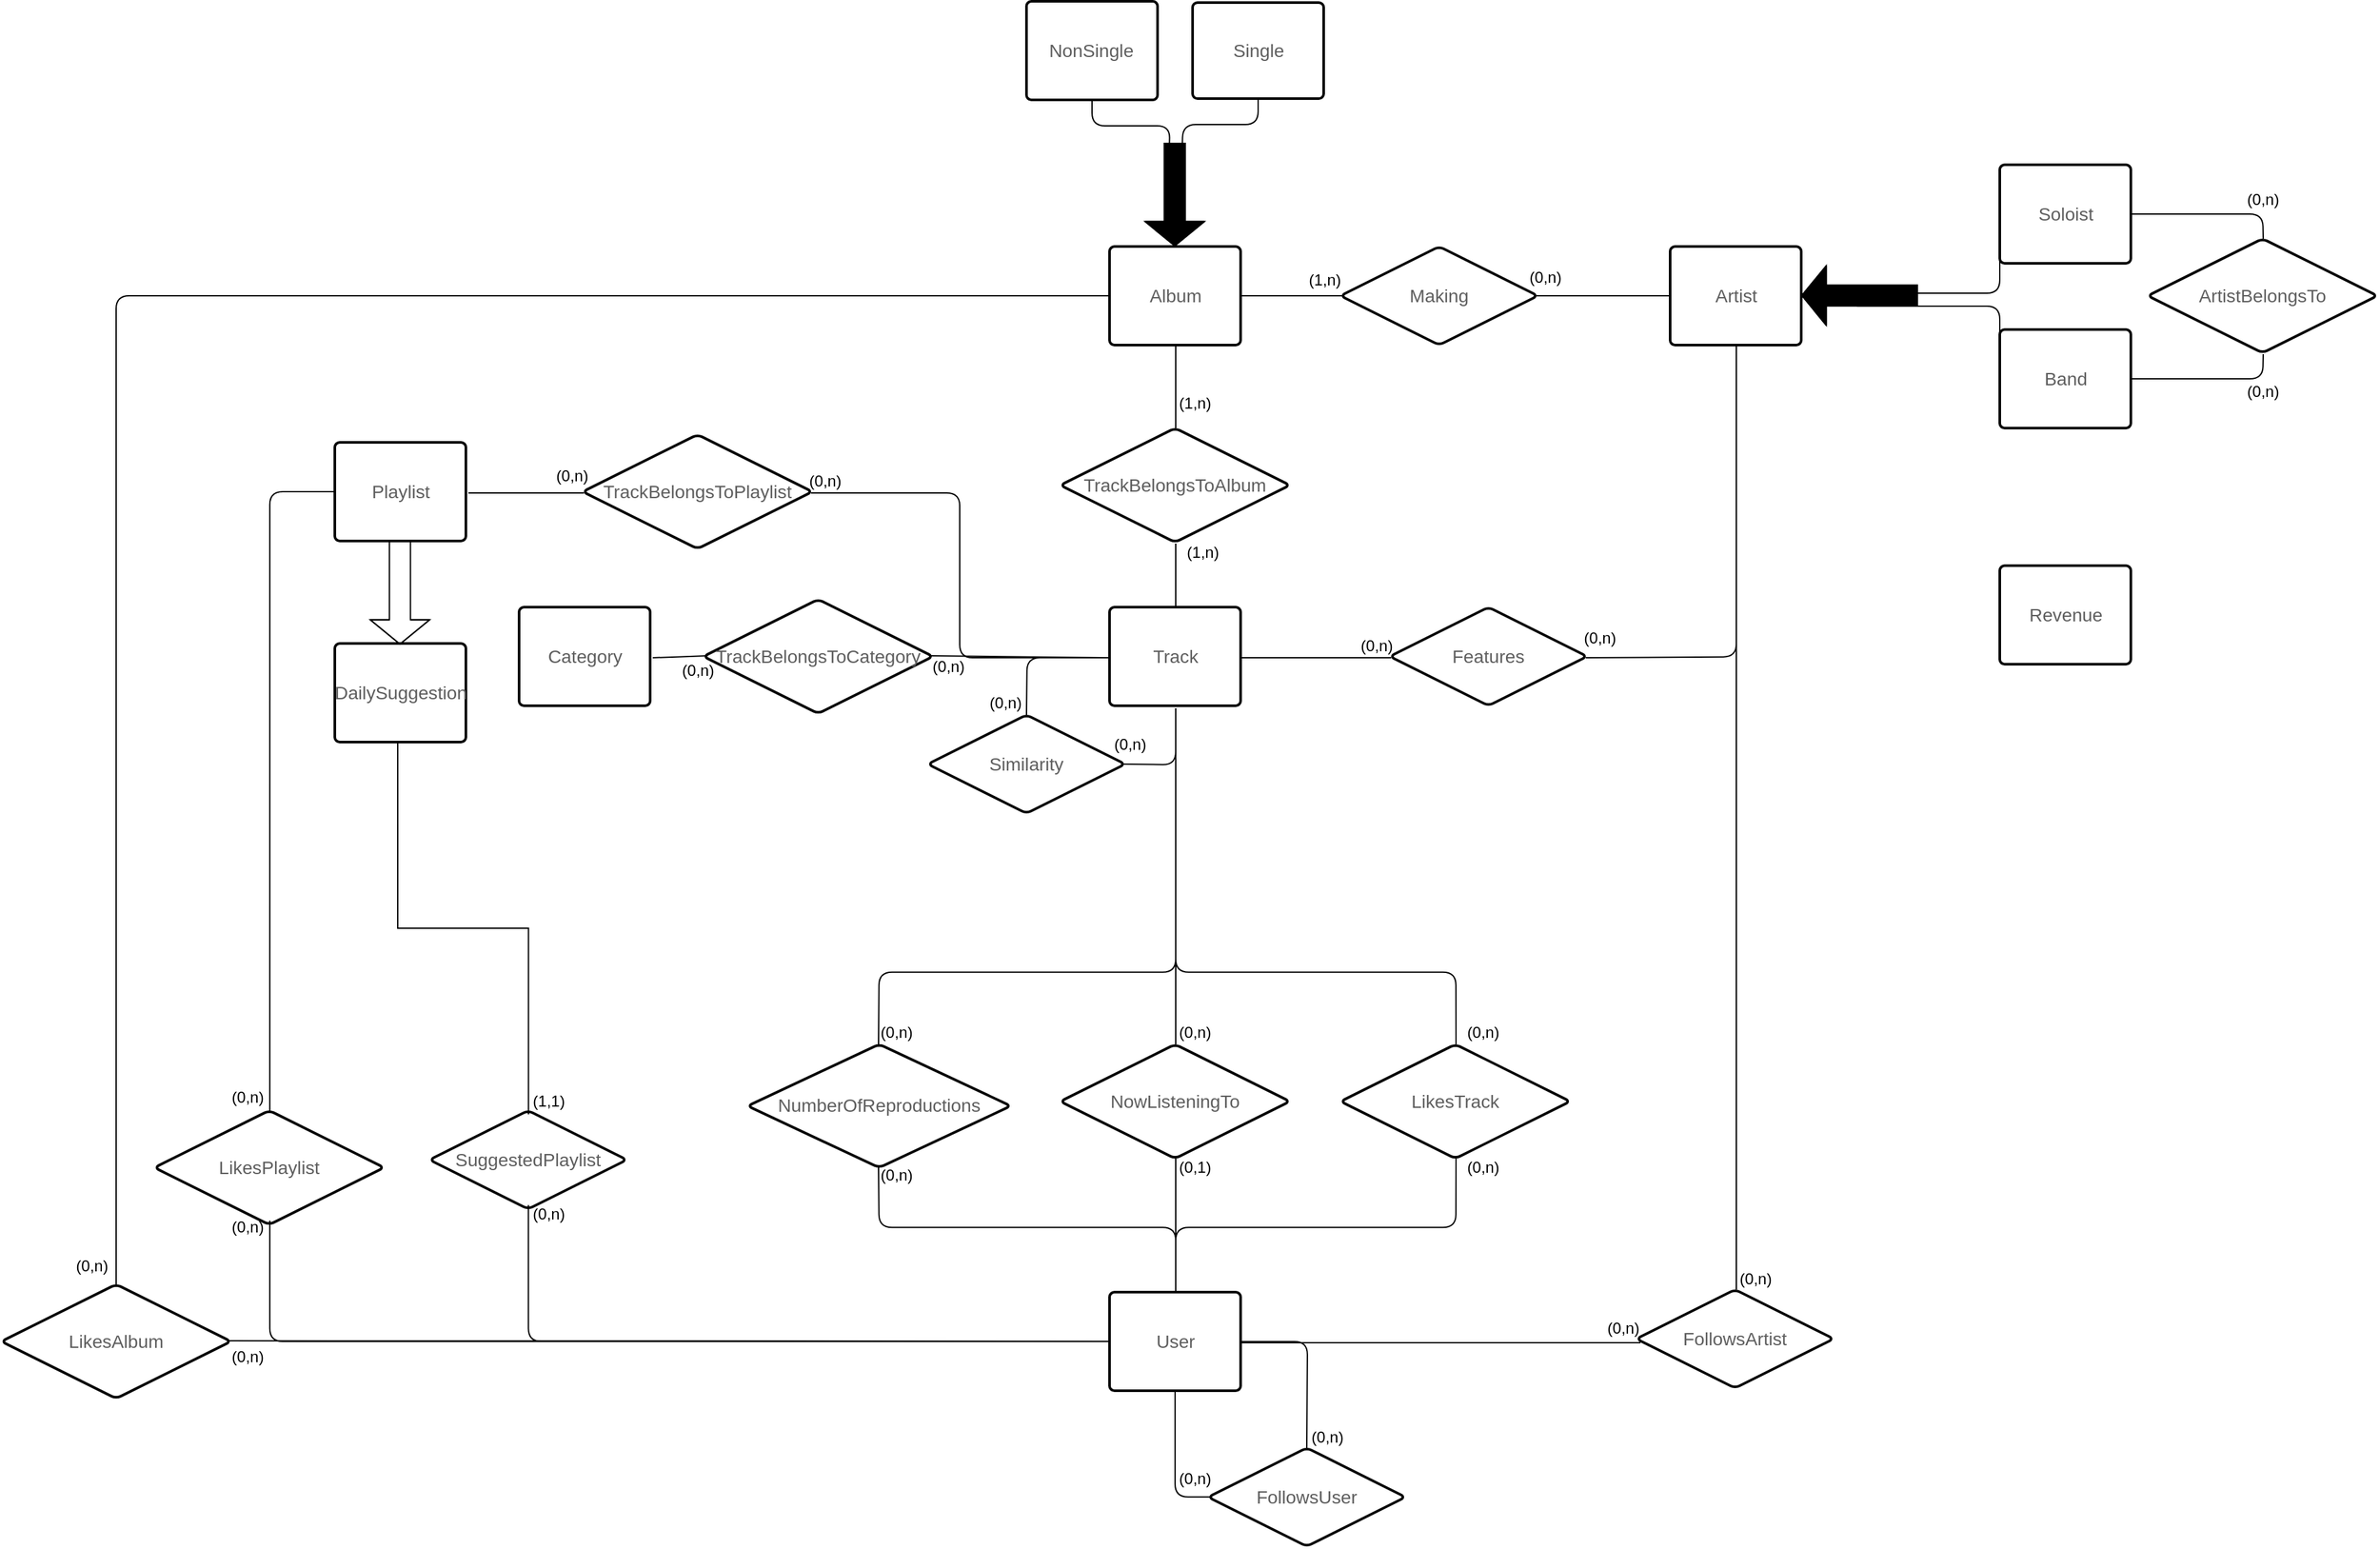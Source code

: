 <mxfile version="16.0.3" type="device"><diagram id="9TNsG0997N_0-xcbmAnz" name="Pagina 1"><mxGraphModel dx="2171" dy="746" grid="1" gridSize="10" guides="1" tooltips="1" connect="1" arrows="0" fold="1" page="1" pageScale="1" pageWidth="827" pageHeight="1169" math="0" shadow="0"><root><mxCell id="0"/><mxCell id="1" parent="0"/><mxCell id="7FQmFLbpG7fIFwun9T_J-2" style="vsdxID=1;fillColor=none;strokeColor=none;strokeWidth=2;spacingTop=-3;spacingBottom=-3;spacingLeft=-3;spacingRight=-3;labelBackgroundColor=none;rounded=1;html=1;whiteSpace=wrap;" parent="1" vertex="1"><mxGeometry x="1346" y="774" width="101" height="76" as="geometry"/></mxCell><mxCell id="7FQmFLbpG7fIFwun9T_J-3" style="vsdxID=2;shape=stencil(fZNbEoIwDEVX018mNOODT8fHBlwBA1U6IjgVFVy9hbTSFvSvaW4mJ7cNw+29SG+Ccbg3qr6Il8ybguGOcS6rQijZ6BPDPcPtqVbirOpHlVN8S7WSw3AjcqqJezWHVGVH+RZ0BxHGqwUlqPJaP/uOrclTqqOIhAcSZg9FytiXmpBHRg4tN/2jZWI03CtpkUKMLEqHrmBoCBvds5SVA5csvz26iX4KmKz1sD4kBIQAPqAzBIYSnHgygzjKDcNfC0e1RV59LbGM7hQhtoV0jQm4f4E63s8UzKCOjxnCt/7rWkp3FvQVODVnBvHPX9SH4cfTLsiypIVx8+GG6CvaLtx/AA==);strokeWidth=2;spacingTop=-3;spacingBottom=-3;spacingLeft=-3;spacingRight=-3;labelBackgroundColor=none;rounded=1;html=1;whiteSpace=wrap;" parent="7FQmFLbpG7fIFwun9T_J-2" vertex="1"><mxGeometry width="101" height="76" as="geometry"/></mxCell><mxCell id="7FQmFLbpG7fIFwun9T_J-4" value="&lt;div style=&quot;font-size: 1px&quot;&gt;&lt;p style=&quot;align:center;margin-left:0;margin-right:0;margin-top:0px;margin-bottom:0px;text-indent:0;valign:middle;direction:ltr;&quot;&gt;&lt;font style=&quot;font-size:14.11px;font-family:Arial;color:#5e5e5e;direction:ltr;letter-spacing:0px;line-height:100%;opacity:1&quot;&gt;Artist&lt;/font&gt;&lt;/p&gt;&lt;/div&gt;" style="text;vsdxID=1;fillColor=none;strokeColor=none;strokeWidth=2;spacingTop=-3;spacingBottom=-3;spacingLeft=-3;spacingRight=-3;labelBackgroundColor=none;rounded=1;html=1;whiteSpace=wrap;verticalAlign=middle;align=center;;html=1;" parent="7FQmFLbpG7fIFwun9T_J-2" vertex="1"><mxGeometry x="7.62" y="7.42" width="86.36" height="60.96" as="geometry"/></mxCell><mxCell id="7FQmFLbpG7fIFwun9T_J-133" style="edgeStyle=orthogonalEdgeStyle;curved=0;rounded=1;sketch=0;orthogonalLoop=1;jettySize=auto;html=1;exitX=0;exitY=0.5;exitDx=0;exitDy=0;entryX=0.5;entryY=0;entryDx=0;entryDy=0;endArrow=none;endFill=0;fillColor=#000000;" parent="1" source="7FQmFLbpG7fIFwun9T_J-5" target="7FQmFLbpG7fIFwun9T_J-44" edge="1"><mxGeometry relative="1" as="geometry"/></mxCell><mxCell id="7FQmFLbpG7fIFwun9T_J-5" style="vsdxID=3;fillColor=none;strokeColor=none;strokeWidth=2;spacingTop=-3;spacingBottom=-3;spacingLeft=-3;spacingRight=-3;labelBackgroundColor=none;rounded=1;html=1;whiteSpace=wrap;" parent="1" vertex="1"><mxGeometry x="914" y="774" width="101" height="76" as="geometry"/></mxCell><mxCell id="7FQmFLbpG7fIFwun9T_J-6" style="vsdxID=4;shape=stencil(fZNbEoIwDEVX018mNOODT8fHBlwBA1U6IjgVFVy9hbTSFvSvaW4mJ7cNw+29SG+Ccbg3qr6Il8ybguGOcS6rQijZ6BPDPcPtqVbirOpHlVN8S7WSw3AjcqqJezWHVGVH+RZ0BxHGqwUlqPJaP/uOrclTqqOIhAcSZg9FytiXmpBHRg4tN/2jZWI03CtpkUKMLEqHrmBoCBvds5SVA5csvz26iX4KmKz1sD4kBIQAPqAzBIYSnHgygzjKDcNfC0e1RV59LbGM7hQhtoV0jQm4f4E63s8UzKCOjxnCt/7rWkp3FvQVODVnBvHPX9SH4cfTLsiypIVx8+GG6CvaLtx/AA==);strokeWidth=2;spacingTop=-3;spacingBottom=-3;spacingLeft=-3;spacingRight=-3;labelBackgroundColor=none;rounded=1;html=1;whiteSpace=wrap;" parent="7FQmFLbpG7fIFwun9T_J-5" vertex="1"><mxGeometry width="101" height="76" as="geometry"/></mxCell><mxCell id="7FQmFLbpG7fIFwun9T_J-7" value="&lt;div style=&quot;font-size: 1px&quot;&gt;&lt;p style=&quot;align:center;margin-left:0;margin-right:0;margin-top:0px;margin-bottom:0px;text-indent:0;valign:middle;direction:ltr;&quot;&gt;&lt;font style=&quot;font-size:14.11px;font-family:Arial;color:#5e5e5e;direction:ltr;letter-spacing:0px;line-height:100%;opacity:1&quot;&gt;Album&lt;/font&gt;&lt;/p&gt;&lt;/div&gt;" style="text;vsdxID=3;fillColor=none;strokeColor=none;strokeWidth=2;spacingTop=-3;spacingBottom=-3;spacingLeft=-3;spacingRight=-3;labelBackgroundColor=none;rounded=1;html=1;whiteSpace=wrap;verticalAlign=middle;align=center;;html=1;" parent="7FQmFLbpG7fIFwun9T_J-5" vertex="1"><mxGeometry x="7.62" y="7.42" width="86.36" height="60.96" as="geometry"/></mxCell><mxCell id="7FQmFLbpG7fIFwun9T_J-131" style="edgeStyle=orthogonalEdgeStyle;curved=0;rounded=1;sketch=0;orthogonalLoop=1;jettySize=auto;html=1;exitX=0;exitY=0.5;exitDx=0;exitDy=0;entryX=0.5;entryY=0;entryDx=0;entryDy=0;endArrow=none;endFill=0;fillColor=#000000;" parent="1" source="7FQmFLbpG7fIFwun9T_J-8" target="7FQmFLbpG7fIFwun9T_J-58" edge="1"><mxGeometry relative="1" as="geometry"><Array as="points"><mxPoint x="267" y="963"/></Array></mxGeometry></mxCell><mxCell id="7FQmFLbpG7fIFwun9T_J-8" style="vsdxID=5;fillColor=none;strokeColor=none;strokeWidth=2;spacingTop=-3;spacingBottom=-3;spacingLeft=-3;spacingRight=-3;labelBackgroundColor=none;rounded=1;html=1;whiteSpace=wrap;" parent="1" vertex="1"><mxGeometry x="317" y="925" width="101" height="76" as="geometry"/></mxCell><mxCell id="7FQmFLbpG7fIFwun9T_J-9" style="vsdxID=6;shape=stencil(fZNbEoIwDEVX018mNOODT8fHBlwBA1U6IjgVFVy9hbTSFvSvaW4mJ7cNw+29SG+Ccbg3qr6Il8ybguGOcS6rQijZ6BPDPcPtqVbirOpHlVN8S7WSw3AjcqqJezWHVGVH+RZ0BxHGqwUlqPJaP/uOrclTqqOIhAcSZg9FytiXmpBHRg4tN/2jZWI03CtpkUKMLEqHrmBoCBvds5SVA5csvz26iX4KmKz1sD4kBIQAPqAzBIYSnHgygzjKDcNfC0e1RV59LbGM7hQhtoV0jQm4f4E63s8UzKCOjxnCt/7rWkp3FvQVODVnBvHPX9SH4cfTLsiypIVx8+GG6CvaLtx/AA==);strokeWidth=2;spacingTop=-3;spacingBottom=-3;spacingLeft=-3;spacingRight=-3;labelBackgroundColor=none;rounded=1;html=1;whiteSpace=wrap;" parent="7FQmFLbpG7fIFwun9T_J-8" vertex="1"><mxGeometry width="101" height="76" as="geometry"/></mxCell><mxCell id="7FQmFLbpG7fIFwun9T_J-10" value="&lt;div style=&quot;font-size: 1px&quot;&gt;&lt;p style=&quot;align:center;margin-left:0;margin-right:0;margin-top:0px;margin-bottom:0px;text-indent:0;valign:middle;direction:ltr;&quot;&gt;&lt;font style=&quot;font-size:14.11px;font-family:Arial;color:#5e5e5e;direction:ltr;letter-spacing:0px;line-height:100%;opacity:1&quot;&gt;Playlist&lt;/font&gt;&lt;/p&gt;&lt;/div&gt;" style="text;vsdxID=5;fillColor=none;strokeColor=none;strokeWidth=2;spacingTop=-3;spacingBottom=-3;spacingLeft=-3;spacingRight=-3;labelBackgroundColor=none;rounded=1;html=1;whiteSpace=wrap;verticalAlign=middle;align=center;;html=1;" parent="7FQmFLbpG7fIFwun9T_J-8" vertex="1"><mxGeometry x="7.62" y="7.42" width="86.36" height="60.96" as="geometry"/></mxCell><mxCell id="7FQmFLbpG7fIFwun9T_J-11" style="vsdxID=7;fillColor=none;strokeColor=none;strokeWidth=2;spacingTop=-3;spacingBottom=-3;spacingLeft=-3;spacingRight=-3;labelBackgroundColor=none;rounded=1;html=1;whiteSpace=wrap;" parent="1" vertex="1"><mxGeometry x="459" y="1052" width="101" height="76" as="geometry"/></mxCell><mxCell id="7FQmFLbpG7fIFwun9T_J-12" style="vsdxID=8;shape=stencil(fZNbEoIwDEVX018mNOODT8fHBlwBA1U6IjgVFVy9hbTSFvSvaW4mJ7cNw+29SG+Ccbg3qr6Il8ybguGOcS6rQijZ6BPDPcPtqVbirOpHlVN8S7WSw3AjcqqJezWHVGVH+RZ0BxHGqwUlqPJaP/uOrclTqqOIhAcSZg9FytiXmpBHRg4tN/2jZWI03CtpkUKMLEqHrmBoCBvds5SVA5csvz26iX4KmKz1sD4kBIQAPqAzBIYSnHgygzjKDcNfC0e1RV59LbGM7hQhtoV0jQm4f4E63s8UzKCOjxnCt/7rWkp3FvQVODVnBvHPX9SH4cfTLsiypIVx8+GG6CvaLtx/AA==);strokeWidth=2;spacingTop=-3;spacingBottom=-3;spacingLeft=-3;spacingRight=-3;labelBackgroundColor=none;rounded=1;html=1;whiteSpace=wrap;" parent="7FQmFLbpG7fIFwun9T_J-11" vertex="1"><mxGeometry width="101" height="76" as="geometry"/></mxCell><mxCell id="7FQmFLbpG7fIFwun9T_J-13" value="&lt;div style=&quot;font-size: 1px&quot;&gt;&lt;p style=&quot;align:center;margin-left:0;margin-right:0;margin-top:0px;margin-bottom:0px;text-indent:0;valign:middle;direction:ltr;&quot;&gt;&lt;font style=&quot;font-size:14.11px;font-family:Arial;color:#5e5e5e;direction:ltr;letter-spacing:0px;line-height:100%;opacity:1&quot;&gt;Category&lt;/font&gt;&lt;/p&gt;&lt;/div&gt;" style="text;vsdxID=7;fillColor=none;strokeColor=none;strokeWidth=2;spacingTop=-3;spacingBottom=-3;spacingLeft=-3;spacingRight=-3;labelBackgroundColor=none;rounded=1;html=1;whiteSpace=wrap;verticalAlign=middle;align=center;;html=1;" parent="7FQmFLbpG7fIFwun9T_J-11" vertex="1"><mxGeometry x="7.62" y="7.42" width="86.36" height="60.96" as="geometry"/></mxCell><mxCell id="7FQmFLbpG7fIFwun9T_J-14" style="vsdxID=9;fillColor=none;strokeColor=none;strokeWidth=2;spacingTop=-3;spacingBottom=-3;spacingLeft=-3;spacingRight=-3;labelBackgroundColor=none;rounded=1;html=1;whiteSpace=wrap;" parent="1" vertex="1"><mxGeometry x="914" y="1052" width="101" height="76" as="geometry"/></mxCell><mxCell id="7FQmFLbpG7fIFwun9T_J-15" style="vsdxID=10;shape=stencil(fZNbEoIwDEVX018mNOODT8fHBlwBA1U6IjgVFVy9hbTSFvSvaW4mJ7cNw+29SG+Ccbg3qr6Il8ybguGOcS6rQijZ6BPDPcPtqVbirOpHlVN8S7WSw3AjcqqJezWHVGVH+RZ0BxHGqwUlqPJaP/uOrclTqqOIhAcSZg9FytiXmpBHRg4tN/2jZWI03CtpkUKMLEqHrmBoCBvds5SVA5csvz26iX4KmKz1sD4kBIQAPqAzBIYSnHgygzjKDcNfC0e1RV59LbGM7hQhtoV0jQm4f4E63s8UzKCOjxnCt/7rWkp3FvQVODVnBvHPX9SH4cfTLsiypIVx8+GG6CvaLtx/AA==);strokeWidth=2;spacingTop=-3;spacingBottom=-3;spacingLeft=-3;spacingRight=-3;labelBackgroundColor=none;rounded=1;html=1;whiteSpace=wrap;" parent="7FQmFLbpG7fIFwun9T_J-14" vertex="1"><mxGeometry width="101" height="76" as="geometry"/></mxCell><mxCell id="7FQmFLbpG7fIFwun9T_J-16" value="&lt;div style=&quot;font-size: 1px&quot;&gt;&lt;p style=&quot;align:center;margin-left:0;margin-right:0;margin-top:0px;margin-bottom:0px;text-indent:0;valign:middle;direction:ltr;&quot;&gt;&lt;font style=&quot;font-size:14.11px;font-family:Arial;color:#5e5e5e;direction:ltr;letter-spacing:0px;line-height:100%;opacity:1&quot;&gt;Track&lt;/font&gt;&lt;/p&gt;&lt;/div&gt;" style="text;vsdxID=9;fillColor=none;strokeColor=none;strokeWidth=2;spacingTop=-3;spacingBottom=-3;spacingLeft=-3;spacingRight=-3;labelBackgroundColor=none;rounded=1;html=1;whiteSpace=wrap;verticalAlign=middle;align=center;;html=1;" parent="7FQmFLbpG7fIFwun9T_J-14" vertex="1"><mxGeometry x="7.62" y="7.42" width="86.36" height="60.96" as="geometry"/></mxCell><mxCell id="7FQmFLbpG7fIFwun9T_J-17" style="vsdxID=11;fillColor=none;strokeColor=none;strokeWidth=2;spacingTop=-3;spacingBottom=-3;spacingLeft=-3;spacingRight=-3;labelBackgroundColor=none;rounded=1;html=1;whiteSpace=wrap;" parent="1" vertex="1"><mxGeometry x="1600" y="1020" width="101" height="76" as="geometry"/></mxCell><mxCell id="7FQmFLbpG7fIFwun9T_J-18" style="vsdxID=12;shape=stencil(fZNbEoIwDEVX018mNOODT8fHBlwBA1U6IjgVFVy9hbTSFvSvaW4mJ7cNw+29SG+Ccbg3qr6Il8ybguGOcS6rQijZ6BPDPcPtqVbirOpHlVN8S7WSw3AjcqqJezWHVGVH+RZ0BxHGqwUlqPJaP/uOrclTqqOIhAcSZg9FytiXmpBHRg4tN/2jZWI03CtpkUKMLEqHrmBoCBvds5SVA5csvz26iX4KmKz1sD4kBIQAPqAzBIYSnHgygzjKDcNfC0e1RV59LbGM7hQhtoV0jQm4f4E63s8UzKCOjxnCt/7rWkp3FvQVODVnBvHPX9SH4cfTLsiypIVx8+GG6CvaLtx/AA==);strokeWidth=2;spacingTop=-3;spacingBottom=-3;spacingLeft=-3;spacingRight=-3;labelBackgroundColor=none;rounded=1;html=1;whiteSpace=wrap;" parent="7FQmFLbpG7fIFwun9T_J-17" vertex="1"><mxGeometry width="101" height="76" as="geometry"/></mxCell><mxCell id="7FQmFLbpG7fIFwun9T_J-19" value="&lt;div style=&quot;font-size: 1px&quot;&gt;&lt;p style=&quot;align:center;margin-left:0;margin-right:0;margin-top:0px;margin-bottom:0px;text-indent:0;valign:middle;direction:ltr;&quot;&gt;&lt;font style=&quot;font-size:14.11px;font-family:Arial;color:#5e5e5e;direction:ltr;letter-spacing:0px;line-height:100%;opacity:1&quot;&gt;Revenue&lt;/font&gt;&lt;/p&gt;&lt;/div&gt;" style="text;vsdxID=11;fillColor=none;strokeColor=none;strokeWidth=2;spacingTop=-3;spacingBottom=-3;spacingLeft=-3;spacingRight=-3;labelBackgroundColor=none;rounded=1;html=1;whiteSpace=wrap;verticalAlign=middle;align=center;;html=1;" parent="7FQmFLbpG7fIFwun9T_J-17" vertex="1"><mxGeometry x="7.62" y="7.42" width="86.36" height="60.96" as="geometry"/></mxCell><mxCell id="7FQmFLbpG7fIFwun9T_J-142" style="edgeStyle=orthogonalEdgeStyle;curved=0;rounded=1;sketch=0;orthogonalLoop=1;jettySize=auto;html=1;exitX=0.5;exitY=1;exitDx=0;exitDy=0;entryX=0;entryY=0.5;entryDx=0;entryDy=0;endArrow=none;endFill=0;fillColor=#000000;" parent="1" source="7FQmFLbpG7fIFwun9T_J-20" target="7FQmFLbpG7fIFwun9T_J-67" edge="1"><mxGeometry relative="1" as="geometry"/></mxCell><mxCell id="7FQmFLbpG7fIFwun9T_J-20" style="vsdxID=13;fillColor=none;strokeColor=none;strokeWidth=2;spacingTop=-3;spacingBottom=-3;spacingLeft=-3;spacingRight=-3;labelBackgroundColor=none;rounded=1;html=1;whiteSpace=wrap;" parent="1" vertex="1"><mxGeometry x="914" y="1580" width="101" height="76" as="geometry"/></mxCell><mxCell id="7FQmFLbpG7fIFwun9T_J-21" style="vsdxID=14;shape=stencil(fZNbEoIwDEVX018mNOODT8fHBlwBA1U6IjgVFVy9hbTSFvSvaW4mJ7cNw+29SG+Ccbg3qr6Il8ybguGOcS6rQijZ6BPDPcPtqVbirOpHlVN8S7WSw3AjcqqJezWHVGVH+RZ0BxHGqwUlqPJaP/uOrclTqqOIhAcSZg9FytiXmpBHRg4tN/2jZWI03CtpkUKMLEqHrmBoCBvds5SVA5csvz26iX4KmKz1sD4kBIQAPqAzBIYSnHgygzjKDcNfC0e1RV59LbGM7hQhtoV0jQm4f4E63s8UzKCOjxnCt/7rWkp3FvQVODVnBvHPX9SH4cfTLsiypIVx8+GG6CvaLtx/AA==);strokeWidth=2;spacingTop=-3;spacingBottom=-3;spacingLeft=-3;spacingRight=-3;labelBackgroundColor=none;rounded=1;html=1;whiteSpace=wrap;" parent="7FQmFLbpG7fIFwun9T_J-20" vertex="1"><mxGeometry width="101" height="76" as="geometry"/></mxCell><mxCell id="7FQmFLbpG7fIFwun9T_J-22" value="&lt;div style=&quot;font-size: 1px&quot;&gt;&lt;p style=&quot;align:center;margin-left:0;margin-right:0;margin-top:0px;margin-bottom:0px;text-indent:0;valign:middle;direction:ltr;&quot;&gt;&lt;font style=&quot;font-size:14.11px;font-family:Arial;color:#5e5e5e;direction:ltr;letter-spacing:0px;line-height:100%;opacity:1&quot;&gt;User&lt;/font&gt;&lt;/p&gt;&lt;/div&gt;" style="text;vsdxID=13;fillColor=none;strokeColor=none;strokeWidth=2;spacingTop=-3;spacingBottom=-3;spacingLeft=-3;spacingRight=-3;labelBackgroundColor=none;rounded=1;html=1;whiteSpace=wrap;verticalAlign=middle;align=center;;html=1;" parent="7FQmFLbpG7fIFwun9T_J-20" vertex="1"><mxGeometry x="7.62" y="7.42" width="86.36" height="60.96" as="geometry"/></mxCell><mxCell id="7FQmFLbpG7fIFwun9T_J-129" style="edgeStyle=orthogonalEdgeStyle;curved=0;rounded=1;sketch=0;orthogonalLoop=1;jettySize=auto;html=1;exitX=0;exitY=0.5;exitDx=0;exitDy=0;endArrow=none;endFill=0;fillColor=#000000;" parent="1" source="7FQmFLbpG7fIFwun9T_J-23" edge="1"><mxGeometry relative="1" as="geometry"><mxPoint x="1530" y="810" as="targetPoint"/><Array as="points"><mxPoint x="1600" y="810"/></Array></mxGeometry></mxCell><mxCell id="7FQmFLbpG7fIFwun9T_J-23" style="vsdxID=15;fillColor=none;strokeColor=none;strokeWidth=2;spacingTop=-3;spacingBottom=-3;spacingLeft=-3;spacingRight=-3;labelBackgroundColor=none;rounded=1;html=1;whiteSpace=wrap;" parent="1" vertex="1"><mxGeometry x="1600" y="711" width="101" height="76" as="geometry"/></mxCell><mxCell id="7FQmFLbpG7fIFwun9T_J-24" style="vsdxID=16;shape=stencil(fZNbEoIwDEVX018mNOODT8fHBlwBA1U6IjgVFVy9hbTSFvSvaW4mJ7cNw+29SG+Ccbg3qr6Il8ybguGOcS6rQijZ6BPDPcPtqVbirOpHlVN8S7WSw3AjcqqJezWHVGVH+RZ0BxHGqwUlqPJaP/uOrclTqqOIhAcSZg9FytiXmpBHRg4tN/2jZWI03CtpkUKMLEqHrmBoCBvds5SVA5csvz26iX4KmKz1sD4kBIQAPqAzBIYSnHgygzjKDcNfC0e1RV59LbGM7hQhtoV0jQm4f4E63s8UzKCOjxnCt/7rWkp3FvQVODVnBvHPX9SH4cfTLsiypIVx8+GG6CvaLtx/AA==);strokeWidth=2;spacingTop=-3;spacingBottom=-3;spacingLeft=-3;spacingRight=-3;labelBackgroundColor=none;rounded=1;html=1;whiteSpace=wrap;" parent="7FQmFLbpG7fIFwun9T_J-23" vertex="1"><mxGeometry width="101" height="76" as="geometry"/></mxCell><mxCell id="7FQmFLbpG7fIFwun9T_J-25" value="&lt;div style=&quot;font-size: 1px&quot;&gt;&lt;p style=&quot;align:center;margin-left:0;margin-right:0;margin-top:0px;margin-bottom:0px;text-indent:0;valign:middle;direction:ltr;&quot;&gt;&lt;font style=&quot;font-size:14.11px;font-family:Arial;color:#5e5e5e;direction:ltr;letter-spacing:0px;line-height:100%;opacity:1&quot;&gt;Soloist&lt;/font&gt;&lt;/p&gt;&lt;/div&gt;" style="text;vsdxID=15;fillColor=none;strokeColor=none;strokeWidth=2;spacingTop=-3;spacingBottom=-3;spacingLeft=-3;spacingRight=-3;labelBackgroundColor=none;rounded=1;html=1;whiteSpace=wrap;verticalAlign=middle;align=center;;html=1;" parent="7FQmFLbpG7fIFwun9T_J-23" vertex="1"><mxGeometry x="7.62" y="7.42" width="86.36" height="60.96" as="geometry"/></mxCell><mxCell id="7FQmFLbpG7fIFwun9T_J-130" style="edgeStyle=orthogonalEdgeStyle;curved=0;rounded=1;sketch=0;orthogonalLoop=1;jettySize=auto;html=1;exitX=0;exitY=0.5;exitDx=0;exitDy=0;endArrow=none;endFill=0;fillColor=#000000;" parent="1" source="7FQmFLbpG7fIFwun9T_J-26" edge="1"><mxGeometry relative="1" as="geometry"><mxPoint x="1490" y="820" as="targetPoint"/><Array as="points"><mxPoint x="1600" y="820"/></Array></mxGeometry></mxCell><mxCell id="7FQmFLbpG7fIFwun9T_J-26" style="vsdxID=17;fillColor=none;strokeColor=none;strokeWidth=2;spacingTop=-3;spacingBottom=-3;spacingLeft=-3;spacingRight=-3;labelBackgroundColor=none;rounded=1;html=1;whiteSpace=wrap;" parent="1" vertex="1"><mxGeometry x="1600" y="838" width="101" height="76" as="geometry"/></mxCell><mxCell id="7FQmFLbpG7fIFwun9T_J-27" style="vsdxID=18;shape=stencil(fZNbEoIwDEVX018mNOODT8fHBlwBA1U6IjgVFVy9hbTSFvSvaW4mJ7cNw+29SG+Ccbg3qr6Il8ybguGOcS6rQijZ6BPDPcPtqVbirOpHlVN8S7WSw3AjcqqJezWHVGVH+RZ0BxHGqwUlqPJaP/uOrclTqqOIhAcSZg9FytiXmpBHRg4tN/2jZWI03CtpkUKMLEqHrmBoCBvds5SVA5csvz26iX4KmKz1sD4kBIQAPqAzBIYSnHgygzjKDcNfC0e1RV59LbGM7hQhtoV0jQm4f4E63s8UzKCOjxnCt/7rWkp3FvQVODVnBvHPX9SH4cfTLsiypIVx8+GG6CvaLtx/AA==);strokeWidth=2;spacingTop=-3;spacingBottom=-3;spacingLeft=-3;spacingRight=-3;labelBackgroundColor=none;rounded=1;html=1;whiteSpace=wrap;" parent="7FQmFLbpG7fIFwun9T_J-26" vertex="1"><mxGeometry width="101" height="76" as="geometry"/></mxCell><mxCell id="7FQmFLbpG7fIFwun9T_J-28" value="&lt;div style=&quot;font-size: 1px&quot;&gt;&lt;p style=&quot;align:center;margin-left:0;margin-right:0;margin-top:0px;margin-bottom:0px;text-indent:0;valign:middle;direction:ltr;&quot;&gt;&lt;font style=&quot;font-size:14.11px;font-family:Arial;color:#5e5e5e;direction:ltr;letter-spacing:0px;line-height:100%;opacity:1&quot;&gt;Band&lt;/font&gt;&lt;/p&gt;&lt;/div&gt;" style="text;vsdxID=17;fillColor=none;strokeColor=none;strokeWidth=2;spacingTop=-3;spacingBottom=-3;spacingLeft=-3;spacingRight=-3;labelBackgroundColor=none;rounded=1;html=1;whiteSpace=wrap;verticalAlign=middle;align=center;;html=1;" parent="7FQmFLbpG7fIFwun9T_J-26" vertex="1"><mxGeometry x="7.62" y="7.42" width="86.36" height="60.96" as="geometry"/></mxCell><mxCell id="7FQmFLbpG7fIFwun9T_J-126" style="edgeStyle=orthogonalEdgeStyle;curved=0;rounded=1;sketch=0;orthogonalLoop=1;jettySize=auto;html=1;exitX=0.5;exitY=1;exitDx=0;exitDy=0;endArrow=none;endFill=0;" parent="1" source="7FQmFLbpG7fIFwun9T_J-29" edge="1"><mxGeometry relative="1" as="geometry"><mxPoint x="970" y="700" as="targetPoint"/></mxGeometry></mxCell><mxCell id="7FQmFLbpG7fIFwun9T_J-29" style="vsdxID=19;fillColor=none;strokeColor=none;strokeWidth=2;spacingTop=-3;spacingBottom=-3;spacingLeft=-3;spacingRight=-3;labelBackgroundColor=none;rounded=1;html=1;whiteSpace=wrap;" parent="1" vertex="1"><mxGeometry x="978" y="586" width="101" height="74" as="geometry"/></mxCell><mxCell id="7FQmFLbpG7fIFwun9T_J-30" style="vsdxID=20;shape=stencil(fZNbEoIwDEVX018mNOODT8fHBlwBA1U6IjgVFVy9hbTSFvSvaW4mJ7cNw+29SG+Ccbg3qr6Il8ybguGOcS6rQijZ6BPDPcPtqVbirOpHlVN8S7WSw3AjcqqJezWHVGVH+RZ0BxHGqwUlqPJaP/uOrclTqqOIhAcSZg9FytiXmpBHRg4tN/2jZWI03CtpkUKMLEqHrmBoCBvds5SVA5csvz26iX4KmKz1sD4kBIQAPqAzBIYSnHgygzjKDcNfC0e1RV59LbGM7hQhtoV0jQm4f4E63s8UzKCOjxnCt/7rWkp3FvQVODVnBvHPX9SH4cfTLsiypIVx8+GG6CvaLtx/AA==);strokeWidth=2;spacingTop=-3;spacingBottom=-3;spacingLeft=-3;spacingRight=-3;labelBackgroundColor=none;rounded=1;html=1;whiteSpace=wrap;" parent="7FQmFLbpG7fIFwun9T_J-29" vertex="1"><mxGeometry width="101" height="74" as="geometry"/></mxCell><mxCell id="7FQmFLbpG7fIFwun9T_J-31" value="&lt;div style=&quot;font-size: 1px&quot;&gt;&lt;p style=&quot;align:center;margin-left:0;margin-right:0;margin-top:0px;margin-bottom:0px;text-indent:0;valign:middle;direction:ltr;&quot;&gt;&lt;font style=&quot;font-size:14.11px;font-family:Arial;color:#5e5e5e;direction:ltr;letter-spacing:0px;line-height:100%;opacity:1&quot;&gt;Single&lt;/font&gt;&lt;/p&gt;&lt;/div&gt;" style="text;vsdxID=19;fillColor=none;strokeColor=none;strokeWidth=2;spacingTop=-3;spacingBottom=-3;spacingLeft=-3;spacingRight=-3;labelBackgroundColor=none;rounded=1;html=1;whiteSpace=wrap;verticalAlign=middle;align=center;;html=1;" parent="7FQmFLbpG7fIFwun9T_J-29" vertex="1"><mxGeometry x="7.62" y="7.225" width="86.36" height="59.356" as="geometry"/></mxCell><mxCell id="7FQmFLbpG7fIFwun9T_J-127" style="edgeStyle=orthogonalEdgeStyle;curved=0;rounded=1;sketch=0;orthogonalLoop=1;jettySize=auto;html=1;exitX=0.5;exitY=1;exitDx=0;exitDy=0;endArrow=none;endFill=0;" parent="1" source="7FQmFLbpG7fIFwun9T_J-32" edge="1"><mxGeometry relative="1" as="geometry"><mxPoint x="960" y="700" as="targetPoint"/></mxGeometry></mxCell><mxCell id="7FQmFLbpG7fIFwun9T_J-32" style="vsdxID=21;fillColor=none;strokeColor=none;strokeWidth=2;spacingTop=-3;spacingBottom=-3;spacingLeft=-3;spacingRight=-3;labelBackgroundColor=none;rounded=1;html=1;whiteSpace=wrap;" parent="1" vertex="1"><mxGeometry x="850" y="585" width="101" height="76" as="geometry"/></mxCell><mxCell id="7FQmFLbpG7fIFwun9T_J-33" style="vsdxID=22;shape=stencil(fZNbEoIwDEVX018mNOODT8fHBlwBA1U6IjgVFVy9hbTSFvSvaW4mJ7cNw+29SG+Ccbg3qr6Il8ybguGOcS6rQijZ6BPDPcPtqVbirOpHlVN8S7WSw3AjcqqJezWHVGVH+RZ0BxHGqwUlqPJaP/uOrclTqqOIhAcSZg9FytiXmpBHRg4tN/2jZWI03CtpkUKMLEqHrmBoCBvds5SVA5csvz26iX4KmKz1sD4kBIQAPqAzBIYSnHgygzjKDcNfC0e1RV59LbGM7hQhtoV0jQm4f4E63s8UzKCOjxnCt/7rWkp3FvQVODVnBvHPX9SH4cfTLsiypIVx8+GG6CvaLtx/AA==);strokeWidth=2;spacingTop=-3;spacingBottom=-3;spacingLeft=-3;spacingRight=-3;labelBackgroundColor=none;rounded=1;html=1;whiteSpace=wrap;" parent="7FQmFLbpG7fIFwun9T_J-32" vertex="1"><mxGeometry width="101" height="76" as="geometry"/></mxCell><mxCell id="7FQmFLbpG7fIFwun9T_J-34" value="&lt;div style=&quot;font-size: 1px&quot;&gt;&lt;p style=&quot;align:center;margin-left:0;margin-right:0;margin-top:0px;margin-bottom:0px;text-indent:0;valign:middle;direction:ltr;&quot;&gt;&lt;font style=&quot;font-size:14.11px;font-family:Arial;color:#5e5e5e;direction:ltr;letter-spacing:0px;line-height:100%;opacity:1&quot;&gt;NonSingle&lt;/font&gt;&lt;/p&gt;&lt;/div&gt;" style="text;vsdxID=21;fillColor=none;strokeColor=none;strokeWidth=2;spacingTop=-3;spacingBottom=-3;spacingLeft=-3;spacingRight=-3;labelBackgroundColor=none;rounded=1;html=1;whiteSpace=wrap;verticalAlign=middle;align=center;;html=1;" parent="7FQmFLbpG7fIFwun9T_J-32" vertex="1"><mxGeometry x="7.32" y="7.52" width="86.36" height="60.96" as="geometry"/></mxCell><mxCell id="7FQmFLbpG7fIFwun9T_J-35" style="vsdxID=23;fillColor=none;strokeColor=none;strokeWidth=2;spacingTop=-3;spacingBottom=-3;spacingLeft=-3;spacingRight=-3;labelBackgroundColor=none;rounded=1;html=1;whiteSpace=wrap;" parent="1" vertex="1"><mxGeometry x="1092" y="774" width="152" height="76" as="geometry"/></mxCell><mxCell id="7FQmFLbpG7fIFwun9T_J-36" style="vsdxID=24;shape=stencil(hZPdDoIwDIWfZrdktBDCpfHnBXwCIlMWEcxABZ/eaRliJ+Fu7Wl3vlEqcN0U2VUJkE1r6rN66LwtBG4EgK4KZXRrTwK3AtfH2qiTqW9VTvE1s5UgPxmVU0/4rgaZmcNePxXlZIBhEpNAnZf6/nbsSI+SwMk9ZSAASuyo/nAz1BAOHelQHv64dkBhPMQ9/Mo4yOP1ssd/hnJlPUtdTRhTj/FLPQOZMkgH7ShHnVE7zKmlRz7HOX0bv2aGc/xajNtxRoxz1NEfn4c+x+lhxkszZ5QxmzkbecQg/ZFHi4zL/6U9fJaA1kOXJe3QVOdLY1O0cLh9AQ==);strokeWidth=2;spacingTop=-3;spacingBottom=-3;spacingLeft=-3;spacingRight=-3;labelBackgroundColor=none;rounded=1;html=1;whiteSpace=wrap;" parent="7FQmFLbpG7fIFwun9T_J-35" vertex="1"><mxGeometry width="152" height="76" as="geometry"/></mxCell><mxCell id="7FQmFLbpG7fIFwun9T_J-37" value="&lt;div style=&quot;font-size: 1px&quot;&gt;&lt;p style=&quot;align:center;margin-left:0;margin-right:0;margin-top:0px;margin-bottom:0px;text-indent:0;valign:middle;direction:ltr;&quot;&gt;&lt;font style=&quot;font-size:14.11px;font-family:Arial;color:#5e5e5e;direction:ltr;letter-spacing:0px;line-height:100%;opacity:1&quot;&gt;Making&lt;/font&gt;&lt;/p&gt;&lt;/div&gt;" style="text;vsdxID=23;fillColor=none;strokeColor=none;strokeWidth=2;spacingTop=-3;spacingBottom=-3;spacingLeft=-3;spacingRight=-3;labelBackgroundColor=none;rounded=1;html=1;whiteSpace=wrap;verticalAlign=middle;align=center;;html=1;" parent="7FQmFLbpG7fIFwun9T_J-35" vertex="1"><mxGeometry x="3.17" y="2.98" width="146.05" height="69.85" as="geometry"/></mxCell><mxCell id="3BJWP-uaZQttXtQfXiP1-57" value="(1,n)" style="text;html=1;strokeColor=none;fillColor=none;align=center;verticalAlign=middle;whiteSpace=wrap;rounded=0;" vertex="1" parent="7FQmFLbpG7fIFwun9T_J-35"><mxGeometry x="-72" y="-4" width="120" height="60" as="geometry"/></mxCell><mxCell id="7FQmFLbpG7fIFwun9T_J-38" style="vsdxID=25;fillColor=none;strokeColor=none;strokeWidth=2;spacingTop=-3;spacingBottom=-3;spacingLeft=-3;spacingRight=-3;labelBackgroundColor=none;rounded=1;html=1;whiteSpace=wrap;" parent="1" vertex="1"><mxGeometry x="1714" y="768" width="177" height="88" as="geometry"/></mxCell><mxCell id="7FQmFLbpG7fIFwun9T_J-39" style="vsdxID=26;shape=stencil(hZNRcoMgEIZPw6sDu9qEx06aXKAncCKtTK1miGljT190SSRuqTzh7v7w/SsrcHeuy5MRIM+96z7Mt636WuCLALBtbZzt/U7gXuDurXPm3XWXtqLvU+krQU4RU5FGjdUgS3d8tT+GYjJDtSkoQcrP7mu88Ur5fJvJDaWHcEqmcQocqP54cSRQQaEzlQeFul2yLXS8Qv4KlC98wZOcVwAdYEWOQX5HkgP+BSmfPWdj28iXZr5mpwljmhsbvWJM9ugrVsRWH/FjFOYoxR97Xh6T4E91mdu78eecP65C/kSYpRQ/wy/W3tXcuEHxXgIrgv9/0fKh3NnzVfb1mfCbaQBpNG3T0PzG+eXA+hANO+5/AQ==);strokeWidth=2;spacingTop=-3;spacingBottom=-3;spacingLeft=-3;spacingRight=-3;labelBackgroundColor=none;rounded=1;html=1;whiteSpace=wrap;" parent="7FQmFLbpG7fIFwun9T_J-38" vertex="1"><mxGeometry width="177" height="88" as="geometry"/></mxCell><mxCell id="7FQmFLbpG7fIFwun9T_J-40" value="&lt;div style=&quot;font-size: 1px&quot;&gt;&lt;p style=&quot;align:center;margin-left:0;margin-right:0;margin-top:0px;margin-bottom:0px;text-indent:0;valign:middle;direction:ltr;&quot;&gt;&lt;font style=&quot;font-size:14.11px;font-family:Arial;color:#5e5e5e;direction:ltr;letter-spacing:0px;line-height:100%;opacity:1&quot;&gt;ArtistBelongsTo&lt;/font&gt;&lt;/p&gt;&lt;/div&gt;" style="text;vsdxID=25;fillColor=none;strokeColor=none;strokeWidth=2;spacingTop=-3;spacingBottom=-3;spacingLeft=-3;spacingRight=-3;labelBackgroundColor=none;rounded=1;html=1;whiteSpace=wrap;verticalAlign=middle;align=center;;html=1;" parent="7FQmFLbpG7fIFwun9T_J-38" vertex="1"><mxGeometry x="3.17" y="2.28" width="171.45" height="82.55" as="geometry"/></mxCell><mxCell id="7FQmFLbpG7fIFwun9T_J-41" style="vsdxID=27;fillColor=none;strokeColor=none;strokeWidth=2;spacingTop=-3;spacingBottom=-3;spacingLeft=-3;spacingRight=-3;labelBackgroundColor=none;rounded=1;html=1;whiteSpace=wrap;" parent="1" vertex="1"><mxGeometry x="876" y="914" width="177" height="88" as="geometry"/></mxCell><mxCell id="7FQmFLbpG7fIFwun9T_J-42" style="vsdxID=28;shape=stencil(hZNRcoMgEIZPw6sDu9qEx06aXKAncCKtTK1miGljT190SSRuqTzh7v7w/SsrcHeuy5MRIM+96z7Mt636WuCLALBtbZzt/U7gXuDurXPm3XWXtqLvU+krQU4RU5FGjdUgS3d8tT+GYjJDtSkoQcrP7mu88Ur5fJvJDaWHcEqmcQocqP54cSRQQaEzlQeFul2yLXS8Qv4KlC98wZOcVwAdYEWOQX5HkgP+BSmfPWdj28iXZr5mpwljmhsbvWJM9ugrVsRWH/FjFOYoxR97Xh6T4E91mdu78eecP65C/kSYpRQ/wy/W3tXcuEHxXgIrgv9/0fKh3NnzVfb1mfCbaQBpNG3T0PzG+eXA+hANO+5/AQ==);strokeWidth=2;spacingTop=-3;spacingBottom=-3;spacingLeft=-3;spacingRight=-3;labelBackgroundColor=none;rounded=1;html=1;whiteSpace=wrap;" parent="7FQmFLbpG7fIFwun9T_J-41" vertex="1"><mxGeometry width="177" height="88" as="geometry"/></mxCell><mxCell id="7FQmFLbpG7fIFwun9T_J-43" value="&lt;div style=&quot;font-size: 1px&quot;&gt;&lt;p style=&quot;align:center;margin-left:0;margin-right:0;margin-top:0px;margin-bottom:0px;text-indent:0;valign:middle;direction:ltr;&quot;&gt;&lt;font style=&quot;font-size:14.11px;font-family:Arial;color:#5e5e5e;direction:ltr;letter-spacing:0px;line-height:100%;opacity:1&quot;&gt;TrackBelongsToAlbum&lt;/font&gt;&lt;/p&gt;&lt;/div&gt;" style="text;vsdxID=27;fillColor=none;strokeColor=none;strokeWidth=2;spacingTop=-3;spacingBottom=-3;spacingLeft=-3;spacingRight=-3;labelBackgroundColor=none;rounded=1;html=1;whiteSpace=wrap;verticalAlign=middle;align=center;;html=1;" parent="7FQmFLbpG7fIFwun9T_J-41" vertex="1"><mxGeometry x="3.17" y="2.28" width="171.45" height="82.55" as="geometry"/></mxCell><mxCell id="7FQmFLbpG7fIFwun9T_J-44" style="vsdxID=29;fillColor=none;strokeColor=none;strokeWidth=2;spacingTop=-3;spacingBottom=-3;spacingLeft=-3;spacingRight=-3;labelBackgroundColor=none;rounded=1;html=1;whiteSpace=wrap;" parent="1" vertex="1"><mxGeometry x="60" y="1574" width="177" height="88" as="geometry"/></mxCell><mxCell id="7FQmFLbpG7fIFwun9T_J-45" style="vsdxID=30;shape=stencil(hZNRcoMgEIZPw6sDu9qEx06aXKAncCKtTK1miGljT190SSRuqTzh7v7w/SsrcHeuy5MRIM+96z7Mt636WuCLALBtbZzt/U7gXuDurXPm3XWXtqLvU+krQU4RU5FGjdUgS3d8tT+GYjJDtSkoQcrP7mu88Ur5fJvJDaWHcEqmcQocqP54cSRQQaEzlQeFul2yLXS8Qv4KlC98wZOcVwAdYEWOQX5HkgP+BSmfPWdj28iXZr5mpwljmhsbvWJM9ugrVsRWH/FjFOYoxR97Xh6T4E91mdu78eecP65C/kSYpRQ/wy/W3tXcuEHxXgIrgv9/0fKh3NnzVfb1mfCbaQBpNG3T0PzG+eXA+hANO+5/AQ==);strokeWidth=2;spacingTop=-3;spacingBottom=-3;spacingLeft=-3;spacingRight=-3;labelBackgroundColor=none;rounded=1;html=1;whiteSpace=wrap;" parent="7FQmFLbpG7fIFwun9T_J-44" vertex="1"><mxGeometry width="177" height="88" as="geometry"/></mxCell><mxCell id="7FQmFLbpG7fIFwun9T_J-46" value="&lt;div style=&quot;font-size: 1px&quot;&gt;&lt;p style=&quot;align:center;margin-left:0;margin-right:0;margin-top:0px;margin-bottom:0px;text-indent:0;valign:middle;direction:ltr;&quot;&gt;&lt;font style=&quot;font-size:14.11px;font-family:Arial;color:#5e5e5e;direction:ltr;letter-spacing:0px;line-height:100%;opacity:1&quot;&gt;LikesAlbum&lt;/font&gt;&lt;/p&gt;&lt;/div&gt;" style="text;vsdxID=29;fillColor=none;strokeColor=none;strokeWidth=2;spacingTop=-3;spacingBottom=-3;spacingLeft=-3;spacingRight=-3;labelBackgroundColor=none;rounded=1;html=1;whiteSpace=wrap;verticalAlign=middle;align=center;;html=1;" parent="7FQmFLbpG7fIFwun9T_J-44" vertex="1"><mxGeometry x="3.17" y="2.28" width="171.45" height="82.55" as="geometry"/></mxCell><mxCell id="3BJWP-uaZQttXtQfXiP1-47" value="(0,n)" style="text;html=1;strokeColor=none;fillColor=none;align=center;verticalAlign=middle;whiteSpace=wrap;rounded=0;" vertex="1" parent="7FQmFLbpG7fIFwun9T_J-44"><mxGeometry x="10" y="-44" width="120" height="60" as="geometry"/></mxCell><mxCell id="7FQmFLbpG7fIFwun9T_J-47" style="vsdxID=31;fillColor=none;strokeColor=none;strokeWidth=2;spacingTop=-3;spacingBottom=-3;spacingLeft=-3;spacingRight=-3;labelBackgroundColor=none;rounded=1;html=1;whiteSpace=wrap;" parent="1" vertex="1"><mxGeometry x="1092" y="1389" width="177" height="88" as="geometry"/></mxCell><mxCell id="7FQmFLbpG7fIFwun9T_J-48" style="vsdxID=32;shape=stencil(hZNRcoMgEIZPw6sDu9qEx06aXKAncCKtTK1miGljT190SSRuqTzh7v7w/SsrcHeuy5MRIM+96z7Mt636WuCLALBtbZzt/U7gXuDurXPm3XWXtqLvU+krQU4RU5FGjdUgS3d8tT+GYjJDtSkoQcrP7mu88Ur5fJvJDaWHcEqmcQocqP54cSRQQaEzlQeFul2yLXS8Qv4KlC98wZOcVwAdYEWOQX5HkgP+BSmfPWdj28iXZr5mpwljmhsbvWJM9ugrVsRWH/FjFOYoxR97Xh6T4E91mdu78eecP65C/kSYpRQ/wy/W3tXcuEHxXgIrgv9/0fKh3NnzVfb1mfCbaQBpNG3T0PzG+eXA+hANO+5/AQ==);strokeWidth=2;spacingTop=-3;spacingBottom=-3;spacingLeft=-3;spacingRight=-3;labelBackgroundColor=none;rounded=1;html=1;whiteSpace=wrap;" parent="7FQmFLbpG7fIFwun9T_J-47" vertex="1"><mxGeometry width="177" height="88" as="geometry"/></mxCell><mxCell id="7FQmFLbpG7fIFwun9T_J-49" value="&lt;div style=&quot;font-size: 1px&quot;&gt;&lt;p style=&quot;align:center;margin-left:0;margin-right:0;margin-top:0px;margin-bottom:0px;text-indent:0;valign:middle;direction:ltr;&quot;&gt;&lt;font style=&quot;font-size:14.11px;font-family:Arial;color:#5e5e5e;direction:ltr;letter-spacing:0px;line-height:100%;opacity:1&quot;&gt;LikesTrack&lt;/font&gt;&lt;/p&gt;&lt;/div&gt;" style="text;vsdxID=31;fillColor=none;strokeColor=none;strokeWidth=2;spacingTop=-3;spacingBottom=-3;spacingLeft=-3;spacingRight=-3;labelBackgroundColor=none;rounded=1;html=1;whiteSpace=wrap;verticalAlign=middle;align=center;;html=1;" parent="7FQmFLbpG7fIFwun9T_J-47" vertex="1"><mxGeometry x="3.17" y="2.28" width="171.45" height="82.55" as="geometry"/></mxCell><mxCell id="7FQmFLbpG7fIFwun9T_J-50" style="vsdxID=33;fillColor=none;strokeColor=none;strokeWidth=2;spacingTop=-3;spacingBottom=-3;spacingLeft=-3;spacingRight=-3;labelBackgroundColor=none;rounded=1;html=1;whiteSpace=wrap;" parent="1" vertex="1"><mxGeometry x="601" y="1046" width="177" height="88" as="geometry"/></mxCell><mxCell id="7FQmFLbpG7fIFwun9T_J-51" style="vsdxID=34;shape=stencil(hZNRcoMgEIZPw6sDu9qEx06aXKAncCKtTK1miGljT190SSRuqTzh7v7w/SsrcHeuy5MRIM+96z7Mt636WuCLALBtbZzt/U7gXuDurXPm3XWXtqLvU+krQU4RU5FGjdUgS3d8tT+GYjJDtSkoQcrP7mu88Ur5fJvJDaWHcEqmcQocqP54cSRQQaEzlQeFul2yLXS8Qv4KlC98wZOcVwAdYEWOQX5HkgP+BSmfPWdj28iXZr5mpwljmhsbvWJM9ugrVsRWH/FjFOYoxR97Xh6T4E91mdu78eecP65C/kSYpRQ/wy/W3tXcuEHxXgIrgv9/0fKh3NnzVfb1mfCbaQBpNG3T0PzG+eXA+hANO+5/AQ==);strokeWidth=2;spacingTop=-3;spacingBottom=-3;spacingLeft=-3;spacingRight=-3;labelBackgroundColor=none;rounded=1;html=1;whiteSpace=wrap;" parent="7FQmFLbpG7fIFwun9T_J-50" vertex="1"><mxGeometry width="177" height="88" as="geometry"/></mxCell><mxCell id="7FQmFLbpG7fIFwun9T_J-52" value="&lt;div style=&quot;font-size: 1px&quot;&gt;&lt;p style=&quot;align:center;margin-left:0;margin-right:0;margin-top:0px;margin-bottom:0px;text-indent:0;valign:middle;direction:ltr;&quot;&gt;&lt;font style=&quot;font-size:14.11px;font-family:Arial;color:#5e5e5e;direction:ltr;letter-spacing:0px;line-height:100%;opacity:1&quot;&gt;TrackBelongsToCategory&lt;/font&gt;&lt;/p&gt;&lt;/div&gt;" style="text;vsdxID=33;fillColor=none;strokeColor=none;strokeWidth=2;spacingTop=-3;spacingBottom=-3;spacingLeft=-3;spacingRight=-3;labelBackgroundColor=none;rounded=1;html=1;whiteSpace=wrap;verticalAlign=middle;align=center;;html=1;" parent="7FQmFLbpG7fIFwun9T_J-50" vertex="1"><mxGeometry x="3.17" y="2.28" width="171.45" height="82.55" as="geometry"/></mxCell><mxCell id="3BJWP-uaZQttXtQfXiP1-50" value="(0,n)" style="text;html=1;strokeColor=none;fillColor=none;align=center;verticalAlign=middle;whiteSpace=wrap;rounded=0;" vertex="1" parent="7FQmFLbpG7fIFwun9T_J-50"><mxGeometry x="-64.5" y="24.83" width="120" height="60" as="geometry"/></mxCell><mxCell id="7FQmFLbpG7fIFwun9T_J-53" style="vsdxID=35;fillColor=none;strokeColor=none;strokeWidth=2;spacingTop=-3;spacingBottom=-3;spacingLeft=-3;spacingRight=-3;labelBackgroundColor=none;rounded=1;html=1;whiteSpace=wrap;" parent="1" vertex="1"><mxGeometry x="508" y="919" width="177" height="88" as="geometry"/></mxCell><mxCell id="7FQmFLbpG7fIFwun9T_J-54" style="vsdxID=36;shape=stencil(hZNRcoMgEIZPw6sDu9qEx06aXKAncCKtTK1miGljT190SSRuqTzh7v7w/SsrcHeuy5MRIM+96z7Mt636WuCLALBtbZzt/U7gXuDurXPm3XWXtqLvU+krQU4RU5FGjdUgS3d8tT+GYjJDtSkoQcrP7mu88Ur5fJvJDaWHcEqmcQocqP54cSRQQaEzlQeFul2yLXS8Qv4KlC98wZOcVwAdYEWOQX5HkgP+BSmfPWdj28iXZr5mpwljmhsbvWJM9ugrVsRWH/FjFOYoxR97Xh6T4E91mdu78eecP65C/kSYpRQ/wy/W3tXcuEHxXgIrgv9/0fKh3NnzVfb1mfCbaQBpNG3T0PzG+eXA+hANO+5/AQ==);strokeWidth=2;spacingTop=-3;spacingBottom=-3;spacingLeft=-3;spacingRight=-3;labelBackgroundColor=none;rounded=1;html=1;whiteSpace=wrap;" parent="7FQmFLbpG7fIFwun9T_J-53" vertex="1"><mxGeometry width="177" height="88" as="geometry"/></mxCell><mxCell id="7FQmFLbpG7fIFwun9T_J-55" value="&lt;div style=&quot;font-size: 1px&quot;&gt;&lt;p style=&quot;align:center;margin-left:0;margin-right:0;margin-top:0px;margin-bottom:0px;text-indent:0;valign:middle;direction:ltr;&quot;&gt;&lt;font style=&quot;font-size:14.11px;font-family:Arial;color:#5e5e5e;direction:ltr;letter-spacing:0px;line-height:100%;opacity:1&quot;&gt;TrackBelongsToPlaylist&lt;/font&gt;&lt;/p&gt;&lt;/div&gt;" style="text;vsdxID=35;fillColor=none;strokeColor=none;strokeWidth=2;spacingTop=-3;spacingBottom=-3;spacingLeft=-3;spacingRight=-3;labelBackgroundColor=none;rounded=1;html=1;whiteSpace=wrap;verticalAlign=middle;align=center;;html=1;" parent="7FQmFLbpG7fIFwun9T_J-53" vertex="1"><mxGeometry x="3.17" y="2.28" width="171.45" height="82.55" as="geometry"/></mxCell><mxCell id="3BJWP-uaZQttXtQfXiP1-48" value="(0,n)" style="text;html=1;strokeColor=none;fillColor=none;align=center;verticalAlign=middle;whiteSpace=wrap;rounded=0;" vertex="1" parent="7FQmFLbpG7fIFwun9T_J-53"><mxGeometry x="-68" y="2.28" width="120" height="60" as="geometry"/></mxCell><mxCell id="7FQmFLbpG7fIFwun9T_J-56" style="vsdxID=37;fillColor=none;strokeColor=none;strokeWidth=2;spacingTop=-3;spacingBottom=-3;spacingLeft=-3;spacingRight=-3;labelBackgroundColor=none;rounded=1;html=1;whiteSpace=wrap;" parent="1" vertex="1"><mxGeometry x="178" y="1440" width="177" height="120" as="geometry"/></mxCell><mxCell id="7FQmFLbpG7fIFwun9T_J-57" style="vsdxID=38;shape=stencil(hZNRcoMgEIZPw6sDu9qEx06aXKAncCKtTK1miGljT190SSRuqTzh7v7w/SsrcHeuy5MRIM+96z7Mt636WuCLALBtbZzt/U7gXuDurXPm3XWXtqLvU+krQU4RU5FGjdUgS3d8tT+GYjJDtSkoQcrP7mu88Ur5fJvJDaWHcEqmcQocqP54cSRQQaEzlQeFul2yLXS8Qv4KlC98wZOcVwAdYEWOQX5HkgP+BSmfPWdj28iXZr5mpwljmhsbvWJM9ugrVsRWH/FjFOYoxR97Xh6T4E91mdu78eecP65C/kSYpRQ/wy/W3tXcuEHxXgIrgv9/0fKh3NnzVfb1mfCbaQBpNG3T0PzG+eXA+hANO+5/AQ==);strokeWidth=2;spacingTop=-3;spacingBottom=-3;spacingLeft=-3;spacingRight=-3;labelBackgroundColor=none;rounded=1;html=1;whiteSpace=wrap;" parent="7FQmFLbpG7fIFwun9T_J-56" vertex="1"><mxGeometry width="177" height="88" as="geometry"/></mxCell><mxCell id="7FQmFLbpG7fIFwun9T_J-58" value="&lt;div style=&quot;font-size: 1px&quot;&gt;&lt;p style=&quot;align:center;margin-left:0;margin-right:0;margin-top:0px;margin-bottom:0px;text-indent:0;valign:middle;direction:ltr;&quot;&gt;&lt;font style=&quot;font-size:14.11px;font-family:Arial;color:#5e5e5e;direction:ltr;letter-spacing:0px;line-height:100%;opacity:1&quot;&gt;LikesPlaylist&lt;/font&gt;&lt;/p&gt;&lt;/div&gt;" style="text;vsdxID=37;fillColor=none;strokeColor=none;strokeWidth=2;spacingTop=-3;spacingBottom=-3;spacingLeft=-3;spacingRight=-3;labelBackgroundColor=none;rounded=1;html=1;whiteSpace=wrap;verticalAlign=middle;align=center;;html=1;" parent="7FQmFLbpG7fIFwun9T_J-56" vertex="1"><mxGeometry x="3.17" y="2.28" width="171.45" height="82.55" as="geometry"/></mxCell><mxCell id="3BJWP-uaZQttXtQfXiP1-31" value="(0,n)" style="text;html=1;strokeColor=none;fillColor=none;align=center;verticalAlign=middle;whiteSpace=wrap;rounded=0;" vertex="1" parent="7FQmFLbpG7fIFwun9T_J-56"><mxGeometry x="12" y="60" width="120" height="60" as="geometry"/></mxCell><mxCell id="3BJWP-uaZQttXtQfXiP1-36" value="(0,n)" style="text;html=1;strokeColor=none;fillColor=none;align=center;verticalAlign=middle;whiteSpace=wrap;rounded=0;" vertex="1" parent="7FQmFLbpG7fIFwun9T_J-56"><mxGeometry x="12" y="-40" width="120" height="60" as="geometry"/></mxCell><mxCell id="7FQmFLbpG7fIFwun9T_J-59" style="vsdxID=39;fillColor=none;strokeColor=none;strokeWidth=2;spacingTop=-3;spacingBottom=-3;spacingLeft=-3;spacingRight=-3;labelBackgroundColor=none;rounded=1;html=1;whiteSpace=wrap;" parent="1" vertex="1"><mxGeometry x="635" y="1389" width="203" height="131" as="geometry"/></mxCell><mxCell id="7FQmFLbpG7fIFwun9T_J-60" style="vsdxID=40;shape=stencil(hVNbcoMwDDyNfxkjOVB/dtLkAj0BE9ziKYWMQ5rH6WuQMxXYJXwZaVfalS2B21NTHY0AeRpc/2Uuth4agW8CwHaNcXbwJ4E7gduP3plP15+7mv6PlUeCnCKmJk4+okFW7vBu74ZiMsO83FCCmN/9z9jxSnn14gGUvoUqWVFMgT3hD2dHhDwwdAah4C1/NClRs09pyl+B8hsPUBwQ6PCEjoHuJT0omBIpX73O1nbMl458jU5xzZiOjY1ey7kXjmL2cC6Zt2cuylXN3OdfGbWm+b/JMkvFXL+K9XMUxs8Ck1oS+iP5C8uxfK9+MXE+S4hAEF8LRr0xed8Jvc/fvj9Mi0YraNuW9pTnl4vpQ7TUuPsF);strokeWidth=2;spacingTop=-3;spacingBottom=-3;spacingLeft=-3;spacingRight=-3;labelBackgroundColor=none;rounded=1;html=1;whiteSpace=wrap;" parent="7FQmFLbpG7fIFwun9T_J-59" vertex="1"><mxGeometry width="203" height="95" as="geometry"/></mxCell><mxCell id="7FQmFLbpG7fIFwun9T_J-61" value="&lt;div style=&quot;font-size: 1px&quot;&gt;&lt;p style=&quot;align:center;margin-left:0;margin-right:0;margin-top:0px;margin-bottom:0px;text-indent:0;valign:middle;direction:ltr;&quot;&gt;&lt;font style=&quot;font-size:14.11px;font-family:Arial;color:#5e5e5e;direction:ltr;letter-spacing:0px;line-height:100%;opacity:1&quot;&gt;NumberOfReproductions&lt;/font&gt;&lt;/p&gt;&lt;/div&gt;" style="text;vsdxID=39;fillColor=none;strokeColor=none;strokeWidth=2;spacingTop=-3;spacingBottom=-3;spacingLeft=-3;spacingRight=-3;labelBackgroundColor=none;rounded=1;html=1;whiteSpace=wrap;verticalAlign=middle;align=center;;html=1;" parent="7FQmFLbpG7fIFwun9T_J-59" vertex="1"><mxGeometry x="3.17" y="2.92" width="196.85" height="88.9" as="geometry"/></mxCell><mxCell id="3BJWP-uaZQttXtQfXiP1-23" value="(0,n)" style="text;html=1;strokeColor=none;fillColor=none;align=center;verticalAlign=middle;whiteSpace=wrap;rounded=0;" vertex="1" parent="7FQmFLbpG7fIFwun9T_J-59"><mxGeometry x="55" y="-39" width="120" height="60" as="geometry"/></mxCell><mxCell id="3BJWP-uaZQttXtQfXiP1-24" value="(0,n)" style="text;html=1;strokeColor=none;fillColor=none;align=center;verticalAlign=middle;whiteSpace=wrap;rounded=0;" vertex="1" parent="7FQmFLbpG7fIFwun9T_J-59"><mxGeometry x="55" y="71" width="120" height="60" as="geometry"/></mxCell><mxCell id="7FQmFLbpG7fIFwun9T_J-62" style="vsdxID=41;fillColor=none;strokeColor=none;strokeWidth=2;spacingTop=-3;spacingBottom=-3;spacingLeft=-3;spacingRight=-3;labelBackgroundColor=none;rounded=1;html=1;whiteSpace=wrap;" parent="1" vertex="1"><mxGeometry x="876" y="1389" width="177" height="88" as="geometry"/></mxCell><mxCell id="7FQmFLbpG7fIFwun9T_J-63" style="vsdxID=42;shape=stencil(hZNRcoMgEIZPw6sDu9qEx06aXKAncCKtTK1miGljT190SSRuqTzh7v7w/SsrcHeuy5MRIM+96z7Mt636WuCLALBtbZzt/U7gXuDurXPm3XWXtqLvU+krQU4RU5FGjdUgS3d8tT+GYjJDtSkoQcrP7mu88Ur5fJvJDaWHcEqmcQocqP54cSRQQaEzlQeFul2yLXS8Qv4KlC98wZOcVwAdYEWOQX5HkgP+BSmfPWdj28iXZr5mpwljmhsbvWJM9ugrVsRWH/FjFOYoxR97Xh6T4E91mdu78eecP65C/kSYpRQ/wy/W3tXcuEHxXgIrgv9/0fKh3NnzVfb1mfCbaQBpNG3T0PzG+eXA+hANO+5/AQ==);strokeWidth=2;spacingTop=-3;spacingBottom=-3;spacingLeft=-3;spacingRight=-3;labelBackgroundColor=none;rounded=1;html=1;whiteSpace=wrap;" parent="7FQmFLbpG7fIFwun9T_J-62" vertex="1"><mxGeometry width="177" height="88" as="geometry"/></mxCell><mxCell id="7FQmFLbpG7fIFwun9T_J-64" value="&lt;div style=&quot;font-size: 1px&quot;&gt;&lt;p style=&quot;align:center;margin-left:0;margin-right:0;margin-top:0px;margin-bottom:0px;text-indent:0;valign:middle;direction:ltr;&quot;&gt;&lt;font style=&quot;font-size:14.11px;font-family:Arial;color:#5e5e5e;direction:ltr;letter-spacing:0px;line-height:100%;opacity:1&quot;&gt;NowListeningTo&lt;/font&gt;&lt;/p&gt;&lt;/div&gt;" style="text;vsdxID=41;fillColor=none;strokeColor=none;strokeWidth=2;spacingTop=-3;spacingBottom=-3;spacingLeft=-3;spacingRight=-3;labelBackgroundColor=none;rounded=1;html=1;whiteSpace=wrap;verticalAlign=middle;align=center;;html=1;" parent="7FQmFLbpG7fIFwun9T_J-62" vertex="1"><mxGeometry x="3.17" y="2.28" width="171.45" height="82.55" as="geometry"/></mxCell><mxCell id="7FQmFLbpG7fIFwun9T_J-65" style="vsdxID=43;fillColor=none;strokeColor=none;strokeWidth=2;spacingTop=-3;spacingBottom=-3;spacingLeft=-3;spacingRight=-3;labelBackgroundColor=none;rounded=1;html=1;whiteSpace=wrap;" parent="1" vertex="1"><mxGeometry x="990" y="1700" width="152" height="76" as="geometry"/></mxCell><mxCell id="7FQmFLbpG7fIFwun9T_J-66" style="vsdxID=44;shape=stencil(hZPdDoIwDIWfZrdktBDCpfHnBXwCIlMWEcxABZ/eaRliJ+Fu7Wl3vlEqcN0U2VUJkE1r6rN66LwtBG4EgK4KZXRrTwK3AtfH2qiTqW9VTvE1s5UgPxmVU0/4rgaZmcNePxXlZIBhEpNAnZf6/nbsSI+SwMk9ZSAASuyo/nAz1BAOHelQHv64dkBhPMQ9/Mo4yOP1ssd/hnJlPUtdTRhTj/FLPQOZMkgH7ShHnVE7zKmlRz7HOX0bv2aGc/xajNtxRoxz1NEfn4c+x+lhxkszZ5QxmzkbecQg/ZFHi4zL/6U9fJaA1kOXJe3QVOdLY1O0cLh9AQ==);strokeWidth=2;spacingTop=-3;spacingBottom=-3;spacingLeft=-3;spacingRight=-3;labelBackgroundColor=none;rounded=1;html=1;whiteSpace=wrap;" parent="7FQmFLbpG7fIFwun9T_J-65" vertex="1"><mxGeometry width="152" height="76" as="geometry"/></mxCell><mxCell id="7FQmFLbpG7fIFwun9T_J-67" value="&lt;div style=&quot;font-size: 1px&quot;&gt;&lt;p style=&quot;align:center;margin-left:0;margin-right:0;margin-top:0px;margin-bottom:0px;text-indent:0;valign:middle;direction:ltr;&quot;&gt;&lt;font style=&quot;font-size:14.11px;font-family:Arial;color:#5e5e5e;direction:ltr;letter-spacing:0px;line-height:100%;opacity:1&quot;&gt;FollowsUser&lt;/font&gt;&lt;/p&gt;&lt;/div&gt;" style="text;vsdxID=43;fillColor=none;strokeColor=none;strokeWidth=2;spacingTop=-3;spacingBottom=-3;spacingLeft=-3;spacingRight=-3;labelBackgroundColor=none;rounded=1;html=1;whiteSpace=wrap;verticalAlign=middle;align=center;;html=1;" parent="7FQmFLbpG7fIFwun9T_J-65" vertex="1"><mxGeometry x="3.17" y="2.98" width="146.05" height="69.85" as="geometry"/></mxCell><mxCell id="3BJWP-uaZQttXtQfXiP1-22" value="(0,n)" style="text;html=1;strokeColor=none;fillColor=none;align=center;verticalAlign=middle;whiteSpace=wrap;rounded=0;" vertex="1" parent="7FQmFLbpG7fIFwun9T_J-65"><mxGeometry x="-70" y="-6" width="120" height="60" as="geometry"/></mxCell><mxCell id="7FQmFLbpG7fIFwun9T_J-68" style="vsdxID=45;fillColor=none;strokeColor=none;strokeWidth=2;spacingTop=-3;spacingBottom=-3;spacingLeft=-3;spacingRight=-3;labelBackgroundColor=none;rounded=1;html=1;whiteSpace=wrap;" parent="1" vertex="1"><mxGeometry x="1320" y="1578" width="152" height="76" as="geometry"/></mxCell><mxCell id="7FQmFLbpG7fIFwun9T_J-69" style="vsdxID=46;shape=stencil(hZPdDoIwDIWfZrdktBDCpfHnBXwCIlMWEcxABZ/eaRliJ+Fu7Wl3vlEqcN0U2VUJkE1r6rN66LwtBG4EgK4KZXRrTwK3AtfH2qiTqW9VTvE1s5UgPxmVU0/4rgaZmcNePxXlZIBhEpNAnZf6/nbsSI+SwMk9ZSAASuyo/nAz1BAOHelQHv64dkBhPMQ9/Mo4yOP1ssd/hnJlPUtdTRhTj/FLPQOZMkgH7ShHnVE7zKmlRz7HOX0bv2aGc/xajNtxRoxz1NEfn4c+x+lhxkszZ5QxmzkbecQg/ZFHi4zL/6U9fJaA1kOXJe3QVOdLY1O0cLh9AQ==);strokeWidth=2;spacingTop=-3;spacingBottom=-3;spacingLeft=-3;spacingRight=-3;labelBackgroundColor=none;rounded=1;html=1;whiteSpace=wrap;" parent="7FQmFLbpG7fIFwun9T_J-68" vertex="1"><mxGeometry width="152" height="76" as="geometry"/></mxCell><mxCell id="7FQmFLbpG7fIFwun9T_J-70" value="&lt;div style=&quot;font-size: 1px&quot;&gt;&lt;p style=&quot;align:center;margin-left:0;margin-right:0;margin-top:0px;margin-bottom:0px;text-indent:0;valign:middle;direction:ltr;&quot;&gt;&lt;font style=&quot;font-size:14.11px;font-family:Arial;color:#5e5e5e;direction:ltr;letter-spacing:0px;line-height:100%;opacity:1&quot;&gt;FollowsArtist&lt;/font&gt;&lt;/p&gt;&lt;/div&gt;" style="text;vsdxID=45;fillColor=none;strokeColor=none;strokeWidth=2;spacingTop=-3;spacingBottom=-3;spacingLeft=-3;spacingRight=-3;labelBackgroundColor=none;rounded=1;html=1;whiteSpace=wrap;verticalAlign=middle;align=center;;html=1;" parent="7FQmFLbpG7fIFwun9T_J-68" vertex="1"><mxGeometry x="3.17" y="2.98" width="146.05" height="69.85" as="geometry"/></mxCell><mxCell id="3BJWP-uaZQttXtQfXiP1-30" value="(0,n)" style="text;html=1;strokeColor=none;fillColor=none;align=center;verticalAlign=middle;whiteSpace=wrap;rounded=0;" vertex="1" parent="7FQmFLbpG7fIFwun9T_J-68"><mxGeometry x="-70" width="120" height="60" as="geometry"/></mxCell><mxCell id="7FQmFLbpG7fIFwun9T_J-71" style="vsdxID=47;fillColor=none;strokeColor=none;strokeWidth=2;spacingTop=-3;spacingBottom=-3;spacingLeft=-3;spacingRight=-3;labelBackgroundColor=none;rounded=1;html=1;whiteSpace=wrap;" parent="1" vertex="1"><mxGeometry x="390" y="1440" width="152" height="76" as="geometry"/></mxCell><mxCell id="7FQmFLbpG7fIFwun9T_J-72" style="vsdxID=48;shape=stencil(hZPdDoIwDIWfZrdktBDCpfHnBXwCIlMWEcxABZ/eaRliJ+Fu7Wl3vlEqcN0U2VUJkE1r6rN66LwtBG4EgK4KZXRrTwK3AtfH2qiTqW9VTvE1s5UgPxmVU0/4rgaZmcNePxXlZIBhEpNAnZf6/nbsSI+SwMk9ZSAASuyo/nAz1BAOHelQHv64dkBhPMQ9/Mo4yOP1ssd/hnJlPUtdTRhTj/FLPQOZMkgH7ShHnVE7zKmlRz7HOX0bv2aGc/xajNtxRoxz1NEfn4c+x+lhxkszZ5QxmzkbecQg/ZFHi4zL/6U9fJaA1kOXJe3QVOdLY1O0cLh9AQ==);strokeWidth=2;spacingTop=-3;spacingBottom=-3;spacingLeft=-3;spacingRight=-3;labelBackgroundColor=none;rounded=1;html=1;whiteSpace=wrap;" parent="7FQmFLbpG7fIFwun9T_J-71" vertex="1"><mxGeometry width="152" height="76" as="geometry"/></mxCell><mxCell id="7FQmFLbpG7fIFwun9T_J-73" value="&lt;div style=&quot;font-size: 1px&quot;&gt;&lt;p style=&quot;align:center;margin-left:0;margin-right:0;margin-top:0px;margin-bottom:0px;text-indent:0;valign:middle;direction:ltr;&quot;&gt;&lt;font style=&quot;font-size:14.11px;font-family:Arial;color:#5e5e5e;direction:ltr;letter-spacing:0px;line-height:100%;opacity:1&quot;&gt;SuggestedPlaylist&lt;/font&gt;&lt;/p&gt;&lt;/div&gt;" style="text;vsdxID=47;fillColor=none;strokeColor=none;strokeWidth=2;spacingTop=-3;spacingBottom=-3;spacingLeft=-3;spacingRight=-3;labelBackgroundColor=none;rounded=1;html=1;whiteSpace=wrap;verticalAlign=middle;align=center;;html=1;" parent="7FQmFLbpG7fIFwun9T_J-71" vertex="1"><mxGeometry x="3.17" y="2.98" width="146.05" height="69.85" as="geometry"/></mxCell><mxCell id="7FQmFLbpG7fIFwun9T_J-74" style="vsdxID=49;fillColor=none;strokeColor=none;strokeWidth=2;spacingTop=-3;spacingBottom=-3;spacingLeft=-3;spacingRight=-3;labelBackgroundColor=none;rounded=1;html=1;whiteSpace=wrap;" parent="1" vertex="1"><mxGeometry x="774" y="1135" width="152" height="76" as="geometry"/></mxCell><mxCell id="7FQmFLbpG7fIFwun9T_J-75" style="vsdxID=50;shape=stencil(hZPdDoIwDIWfZrdktBDCpfHnBXwCIlMWEcxABZ/eaRliJ+Fu7Wl3vlEqcN0U2VUJkE1r6rN66LwtBG4EgK4KZXRrTwK3AtfH2qiTqW9VTvE1s5UgPxmVU0/4rgaZmcNePxXlZIBhEpNAnZf6/nbsSI+SwMk9ZSAASuyo/nAz1BAOHelQHv64dkBhPMQ9/Mo4yOP1ssd/hnJlPUtdTRhTj/FLPQOZMkgH7ShHnVE7zKmlRz7HOX0bv2aGc/xajNtxRoxz1NEfn4c+x+lhxkszZ5QxmzkbecQg/ZFHi4zL/6U9fJaA1kOXJe3QVOdLY1O0cLh9AQ==);strokeWidth=2;spacingTop=-3;spacingBottom=-3;spacingLeft=-3;spacingRight=-3;labelBackgroundColor=none;rounded=1;html=1;whiteSpace=wrap;" parent="7FQmFLbpG7fIFwun9T_J-74" vertex="1"><mxGeometry width="152" height="76" as="geometry"/></mxCell><mxCell id="7FQmFLbpG7fIFwun9T_J-76" value="&lt;div style=&quot;font-size: 1px&quot;&gt;&lt;p style=&quot;align:center;margin-left:0;margin-right:0;margin-top:0px;margin-bottom:0px;text-indent:0;valign:middle;direction:ltr;&quot;&gt;&lt;font style=&quot;font-size:14.11px;font-family:Arial;color:#5e5e5e;direction:ltr;letter-spacing:0px;line-height:100%;opacity:1&quot;&gt;Similarity&lt;/font&gt;&lt;/p&gt;&lt;/div&gt;" style="text;vsdxID=49;fillColor=none;strokeColor=none;strokeWidth=2;spacingTop=-3;spacingBottom=-3;spacingLeft=-3;spacingRight=-3;labelBackgroundColor=none;rounded=1;html=1;whiteSpace=wrap;verticalAlign=middle;align=center;;html=1;" parent="7FQmFLbpG7fIFwun9T_J-74" vertex="1"><mxGeometry x="3.17" y="2.98" width="146.05" height="69.85" as="geometry"/></mxCell><mxCell id="7FQmFLbpG7fIFwun9T_J-77" style="vsdxID=51;edgeStyle=none;startArrow=none;endArrow=none;startSize=5;endSize=5;spacingTop=-3;spacingBottom=-3;spacingLeft=-3;spacingRight=-3;verticalAlign=middle;html=1;labelBackgroundColor=none;rounded=1;" parent="1" edge="1"><mxGeometry relative="1" as="geometry"><mxPoint as="offset"/><Array as="points"/><mxPoint x="1345" y="812" as="sourcePoint"/><mxPoint x="1243" y="812" as="targetPoint"/></mxGeometry></mxCell><mxCell id="7FQmFLbpG7fIFwun9T_J-78" style="vsdxID=52;edgeStyle=none;startArrow=none;endArrow=none;startSize=5;endSize=5;spacingTop=-3;spacingBottom=-3;spacingLeft=-3;spacingRight=-3;verticalAlign=middle;html=1;labelBackgroundColor=none;rounded=1;" parent="1" edge="1"><mxGeometry relative="1" as="geometry"><mxPoint as="offset"/><Array as="points"><mxPoint x="1016" y="1075"/></Array><mxPoint x="1016" y="1075" as="sourcePoint"/><mxPoint x="1016" y="1075" as="targetPoint"/></mxGeometry></mxCell><mxCell id="7FQmFLbpG7fIFwun9T_J-79" style="vsdxID=53;edgeStyle=none;startArrow=none;endArrow=none;startSize=5;endSize=5;spacingTop=-3;spacingBottom=-3;spacingLeft=-3;spacingRight=-3;verticalAlign=middle;html=1;labelBackgroundColor=none;rounded=1;" parent="1" edge="1"><mxGeometry relative="1" as="geometry"><mxPoint x="-1" as="offset"/><Array as="points"/><mxPoint x="420" y="964" as="sourcePoint"/><mxPoint x="509" y="964" as="targetPoint"/></mxGeometry></mxCell><mxCell id="7FQmFLbpG7fIFwun9T_J-80" style="vsdxID=54;edgeStyle=none;startArrow=none;endArrow=none;startSize=5;endSize=5;spacingTop=-3;spacingBottom=-3;spacingLeft=-3;spacingRight=-3;verticalAlign=middle;html=1;labelBackgroundColor=none;rounded=1;" parent="1" edge="1"><mxGeometry relative="1" as="geometry"><mxPoint as="offset"/><Array as="points"><mxPoint x="913" y="1091"/></Array><mxPoint x="913" y="1091" as="sourcePoint"/><mxPoint x="913" y="1091" as="targetPoint"/></mxGeometry></mxCell><mxCell id="7FQmFLbpG7fIFwun9T_J-81" style="vsdxID=55;edgeStyle=none;startArrow=none;endArrow=none;startSize=5;endSize=5;spacingTop=-3;spacingBottom=-3;spacingLeft=-3;spacingRight=-3;verticalAlign=middle;html=1;labelBackgroundColor=none;rounded=1;entryX=0;entryY=0.5;entryDx=0;entryDy=0;" parent="1" edge="1" target="7FQmFLbpG7fIFwun9T_J-52"><mxGeometry relative="1" as="geometry"><mxPoint x="-1" as="offset"/><Array as="points"/><mxPoint x="562" y="1091" as="sourcePoint"/><mxPoint x="600" y="1091" as="targetPoint"/></mxGeometry></mxCell><mxCell id="7FQmFLbpG7fIFwun9T_J-82" style="vsdxID=56;edgeStyle=none;startArrow=none;endArrow=none;startSize=5;endSize=5;spacingTop=-3;spacingBottom=-3;spacingLeft=-3;spacingRight=-3;verticalAlign=middle;html=1;labelBackgroundColor=none;rounded=1;" parent="1" edge="1"><mxGeometry relative="1" as="geometry"><mxPoint as="offset"/><Array as="points"><mxPoint x="1181" y="1389"/></Array><mxPoint x="1181" y="1389" as="sourcePoint"/><mxPoint x="1181" y="1389" as="targetPoint"/></mxGeometry></mxCell><mxCell id="7FQmFLbpG7fIFwun9T_J-83" style="vsdxID=57;edgeStyle=none;startArrow=none;endArrow=none;startSize=5;endSize=5;spacingTop=-3;spacingBottom=-3;spacingLeft=-3;spacingRight=-3;verticalAlign=middle;html=1;labelBackgroundColor=none;rounded=1;" parent="1" edge="1"><mxGeometry relative="1" as="geometry"><mxPoint x="74" y="-74" as="offset"/><Array as="points"><mxPoint x="965" y="1333.32"/><mxPoint x="1180.9" y="1333.32"/></Array><mxPoint x="965" y="1130" as="sourcePoint"/><mxPoint x="1181" y="1389" as="targetPoint"/></mxGeometry></mxCell><mxCell id="7FQmFLbpG7fIFwun9T_J-84" style="vsdxID=58;edgeStyle=none;startArrow=none;endArrow=none;startSize=5;endSize=5;spacingTop=-3;spacingBottom=-3;spacingLeft=-3;spacingRight=-3;verticalAlign=middle;html=1;labelBackgroundColor=none;rounded=1;" parent="1" edge="1"><mxGeometry relative="1" as="geometry"><mxPoint x="-74" y="-74" as="offset"/><Array as="points"><mxPoint x="965" y="1333.32"/><mxPoint x="736.4" y="1333.32"/></Array><mxPoint x="965" y="1130" as="sourcePoint"/><mxPoint x="736" y="1389" as="targetPoint"/></mxGeometry></mxCell><mxCell id="7FQmFLbpG7fIFwun9T_J-85" style="vsdxID=59;edgeStyle=none;startArrow=none;endArrow=none;startSize=5;endSize=5;spacingTop=-3;spacingBottom=-3;spacingLeft=-3;spacingRight=-3;verticalAlign=middle;html=1;labelBackgroundColor=none;rounded=1;" parent="1" edge="1"><mxGeometry relative="1" as="geometry"><mxPoint x="-3" y="1" as="offset"/><Array as="points"><mxPoint x="965" y="1530.16"/><mxPoint x="736.4" y="1530.16"/></Array><mxPoint x="965" y="1580" as="sourcePoint"/><mxPoint x="736" y="1484" as="targetPoint"/></mxGeometry></mxCell><mxCell id="7FQmFLbpG7fIFwun9T_J-86" style="vsdxID=60;edgeStyle=none;startArrow=none;endArrow=none;startSize=5;endSize=5;spacingTop=-3;spacingBottom=-3;spacingLeft=-3;spacingRight=-3;verticalAlign=middle;html=1;labelBackgroundColor=none;rounded=1;" parent="1" edge="1"><mxGeometry relative="1" as="geometry"><mxPoint y="-1" as="offset"/><Array as="points"/><mxPoint x="965" y="1580" as="sourcePoint"/><mxPoint x="965" y="1477" as="targetPoint"/></mxGeometry></mxCell><mxCell id="7FQmFLbpG7fIFwun9T_J-87" style="vsdxID=61;edgeStyle=none;startArrow=none;endArrow=none;startSize=5;endSize=5;spacingTop=-3;spacingBottom=-3;spacingLeft=-3;spacingRight=-3;verticalAlign=middle;html=1;labelBackgroundColor=none;rounded=1;" parent="1" edge="1"><mxGeometry relative="1" as="geometry"><mxPoint x="-2" y="-2" as="offset"/><Array as="points"><mxPoint x="965" y="1530.16"/><mxPoint x="1180.9" y="1530.16"/></Array><mxPoint x="965" y="1580" as="sourcePoint"/><mxPoint x="1181" y="1477" as="targetPoint"/></mxGeometry></mxCell><mxCell id="7FQmFLbpG7fIFwun9T_J-93" style="vsdxID=67;edgeStyle=none;startArrow=none;endArrow=none;startSize=5;endSize=5;spacingTop=-3;spacingBottom=-3;spacingLeft=-3;spacingRight=-3;verticalAlign=middle;html=1;labelBackgroundColor=none;rounded=1;" parent="1" edge="1"><mxGeometry relative="1" as="geometry"><mxPoint x="-10" y="9" as="offset"/><Array as="points"><mxPoint x="1802.64" y="749"/></Array><mxPoint x="1702" y="749" as="sourcePoint"/><mxPoint x="1803" y="768" as="targetPoint"/></mxGeometry></mxCell><mxCell id="7FQmFLbpG7fIFwun9T_J-94" style="vsdxID=68;edgeStyle=none;startArrow=none;endArrow=none;startSize=5;endSize=5;spacingTop=-3;spacingBottom=-3;spacingLeft=-3;spacingRight=-3;verticalAlign=middle;html=1;labelBackgroundColor=none;rounded=1;" parent="1" edge="1"><mxGeometry relative="1" as="geometry"><mxPoint x="-10" y="-10" as="offset"/><Array as="points"><mxPoint x="1802.64" y="876"/></Array><mxPoint x="1702" y="876" as="sourcePoint"/><mxPoint x="1803" y="857" as="targetPoint"/></mxGeometry></mxCell><mxCell id="7FQmFLbpG7fIFwun9T_J-95" style="vsdxID=69;edgeStyle=none;startArrow=none;endArrow=none;startSize=5;endSize=5;spacingTop=-3;spacingBottom=-3;spacingLeft=-3;spacingRight=-3;verticalAlign=middle;html=1;labelBackgroundColor=none;rounded=1;" parent="1" edge="1"><mxGeometry relative="1" as="geometry"><mxPoint as="offset"/><Array as="points"/><mxPoint x="1397" y="851" as="sourcePoint"/><mxPoint x="1397" y="1578" as="targetPoint"/></mxGeometry></mxCell><mxCell id="7FQmFLbpG7fIFwun9T_J-96" style="vsdxID=70;edgeStyle=none;startArrow=none;endArrow=none;startSize=5;endSize=5;spacingTop=-3;spacingBottom=-3;spacingLeft=-3;spacingRight=-3;verticalAlign=middle;html=1;labelBackgroundColor=none;rounded=1;" parent="1" edge="1"><mxGeometry relative="1" as="geometry"><mxPoint x="-1" as="offset"/><Array as="points"><mxPoint x="1323.09" y="1619"/></Array><mxPoint x="1016" y="1619" as="sourcePoint"/><mxPoint x="1324" y="1619" as="targetPoint"/></mxGeometry></mxCell><mxCell id="7FQmFLbpG7fIFwun9T_J-97" style="vsdxID=71;edgeStyle=none;startArrow=none;endArrow=none;startSize=5;endSize=5;spacingTop=-3;spacingBottom=-3;spacingLeft=-3;spacingRight=-3;verticalAlign=middle;html=1;labelBackgroundColor=none;rounded=1;" parent="1" edge="1"><mxGeometry relative="1" as="geometry"><mxPoint as="offset"/><Array as="points"/><mxPoint x="1016" y="812" as="sourcePoint"/><mxPoint x="1093" y="812" as="targetPoint"/></mxGeometry></mxCell><mxCell id="7FQmFLbpG7fIFwun9T_J-98" style="vsdxID=72;edgeStyle=none;startArrow=none;endArrow=none;startSize=5;endSize=5;spacingTop=-3;spacingBottom=-3;spacingLeft=-3;spacingRight=-3;verticalAlign=middle;html=1;labelBackgroundColor=none;rounded=1;" parent="1" edge="1"><mxGeometry relative="1" as="geometry"><mxPoint as="offset"/><Array as="points"/><mxPoint x="965" y="851" as="sourcePoint"/><mxPoint x="965" y="914" as="targetPoint"/></mxGeometry></mxCell><mxCell id="7FQmFLbpG7fIFwun9T_J-99" style="vsdxID=73;edgeStyle=none;startArrow=none;endArrow=none;startSize=5;endSize=5;spacingTop=-3;spacingBottom=-3;spacingLeft=-3;spacingRight=-3;verticalAlign=middle;html=1;labelBackgroundColor=none;rounded=1;" parent="1" edge="1"><mxGeometry relative="1" as="geometry"><mxPoint y="-1" as="offset"/><Array as="points"/><mxPoint x="965" y="1052" as="sourcePoint"/><mxPoint x="965" y="1003" as="targetPoint"/></mxGeometry></mxCell><mxCell id="7FQmFLbpG7fIFwun9T_J-100" style="vsdxID=74;edgeStyle=none;startArrow=none;endArrow=none;startSize=5;endSize=5;spacingTop=-3;spacingBottom=-3;spacingLeft=-3;spacingRight=-3;verticalAlign=middle;html=1;labelBackgroundColor=none;rounded=1;entryX=1;entryY=0.5;entryDx=0;entryDy=0;" parent="1" edge="1" target="7FQmFLbpG7fIFwun9T_J-52"><mxGeometry relative="1" as="geometry"><mxPoint x="-1" as="offset"/><Array as="points"/><mxPoint x="913" y="1091" as="sourcePoint"/><mxPoint x="780" y="1091" as="targetPoint"/></mxGeometry></mxCell><mxCell id="7FQmFLbpG7fIFwun9T_J-101" style="vsdxID=75;edgeStyle=none;startArrow=none;endArrow=none;startSize=5;endSize=5;spacingTop=-3;spacingBottom=-3;spacingLeft=-3;spacingRight=-3;verticalAlign=middle;html=1;labelBackgroundColor=none;rounded=1;" parent="1" edge="1"><mxGeometry relative="1" as="geometry"><mxPoint as="offset"/><Array as="points"><mxPoint x="798.57" y="1091"/><mxPoint x="798.57" y="964"/></Array><mxPoint x="913" y="1091" as="sourcePoint"/><mxPoint x="684" y="964" as="targetPoint"/></mxGeometry></mxCell><mxCell id="7FQmFLbpG7fIFwun9T_J-106" style="vsdxID=80;edgeStyle=none;startArrow=none;endArrow=none;startSize=5;endSize=5;spacingTop=-3;spacingBottom=-3;spacingLeft=-3;spacingRight=-3;verticalAlign=middle;html=1;labelBackgroundColor=none;rounded=1;" parent="1" edge="1"><mxGeometry relative="1" as="geometry"><mxPoint as="offset"/><Array as="points"><mxPoint x="1015" y="717"/></Array><mxPoint x="1015" y="717" as="sourcePoint"/><mxPoint x="1015" y="717" as="targetPoint"/></mxGeometry></mxCell><mxCell id="7FQmFLbpG7fIFwun9T_J-108" style="vsdxID=82;fillColor=none;strokeColor=none;strokeWidth=2;spacingTop=-3;spacingBottom=-3;spacingLeft=-3;spacingRight=-3;labelBackgroundColor=none;rounded=1;html=1;whiteSpace=wrap;" parent="1" vertex="1"><mxGeometry x="1130" y="1052" width="152" height="76" as="geometry"/></mxCell><mxCell id="7FQmFLbpG7fIFwun9T_J-109" style="vsdxID=83;shape=stencil(hZPdDoIwDIWfZrdktBDCpfHnBXwCIlMWEcxABZ/eaRliJ+Fu7Wl3vlEqcN0U2VUJkE1r6rN66LwtBG4EgK4KZXRrTwK3AtfH2qiTqW9VTvE1s5UgPxmVU0/4rgaZmcNePxXlZIBhEpNAnZf6/nbsSI+SwMk9ZSAASuyo/nAz1BAOHelQHv64dkBhPMQ9/Mo4yOP1ssd/hnJlPUtdTRhTj/FLPQOZMkgH7ShHnVE7zKmlRz7HOX0bv2aGc/xajNtxRoxz1NEfn4c+x+lhxkszZ5QxmzkbecQg/ZFHi4zL/6U9fJaA1kOXJe3QVOdLY1O0cLh9AQ==);strokeWidth=2;spacingTop=-3;spacingBottom=-3;spacingLeft=-3;spacingRight=-3;labelBackgroundColor=none;rounded=1;html=1;whiteSpace=wrap;" parent="7FQmFLbpG7fIFwun9T_J-108" vertex="1"><mxGeometry width="152" height="76" as="geometry"/></mxCell><mxCell id="7FQmFLbpG7fIFwun9T_J-110" value="&lt;div style=&quot;font-size: 1px&quot;&gt;&lt;p style=&quot;align:center;margin-left:0;margin-right:0;margin-top:0px;margin-bottom:0px;text-indent:0;valign:middle;direction:ltr;&quot;&gt;&lt;font style=&quot;font-size:14.11px;font-family:Arial;color:#5e5e5e;direction:ltr;letter-spacing:0px;line-height:100%;opacity:1&quot;&gt;Features&lt;/font&gt;&lt;/p&gt;&lt;/div&gt;" style="text;vsdxID=82;fillColor=none;strokeColor=none;strokeWidth=2;spacingTop=-3;spacingBottom=-3;spacingLeft=-3;spacingRight=-3;labelBackgroundColor=none;rounded=1;html=1;whiteSpace=wrap;verticalAlign=middle;align=center;;html=1;" parent="7FQmFLbpG7fIFwun9T_J-108" vertex="1"><mxGeometry x="3.17" y="2.98" width="146.05" height="69.85" as="geometry"/></mxCell><mxCell id="3BJWP-uaZQttXtQfXiP1-55" value="(0,n)" style="text;html=1;strokeColor=none;fillColor=none;align=center;verticalAlign=middle;whiteSpace=wrap;rounded=0;" vertex="1" parent="7FQmFLbpG7fIFwun9T_J-108"><mxGeometry x="-70" width="120" height="60" as="geometry"/></mxCell><mxCell id="7FQmFLbpG7fIFwun9T_J-111" style="vsdxID=84;edgeStyle=none;startArrow=none;endArrow=none;startSize=5;endSize=5;spacingTop=-3;spacingBottom=-3;spacingLeft=-3;spacingRight=-3;verticalAlign=middle;html=1;labelBackgroundColor=none;rounded=1;" parent="1" edge="1"><mxGeometry relative="1" as="geometry"><mxPoint x="22" y="22" as="offset"/><Array as="points"><mxPoint x="850.46" y="1091"/></Array><mxPoint x="913" y="1091" as="sourcePoint"/><mxPoint x="850" y="1135" as="targetPoint"/></mxGeometry></mxCell><mxCell id="7FQmFLbpG7fIFwun9T_J-112" style="vsdxID=85;edgeStyle=none;startArrow=none;endArrow=none;startSize=5;endSize=5;spacingTop=-3;spacingBottom=-3;spacingLeft=-3;spacingRight=-3;verticalAlign=middle;html=1;labelBackgroundColor=none;rounded=1;" parent="1" edge="1"><mxGeometry relative="1" as="geometry"><mxPoint x="-20" y="-20" as="offset"/><Array as="points"><mxPoint x="965" y="1173.49"/></Array><mxPoint x="965" y="1130" as="sourcePoint"/><mxPoint x="925" y="1173" as="targetPoint"/></mxGeometry></mxCell><mxCell id="7FQmFLbpG7fIFwun9T_J-113" style="vsdxID=86;edgeStyle=none;startArrow=none;endArrow=none;startSize=5;endSize=5;spacingTop=-3;spacingBottom=-3;spacingLeft=-3;spacingRight=-3;verticalAlign=middle;html=1;labelBackgroundColor=none;rounded=1;" parent="1" edge="1"><mxGeometry relative="1" as="geometry"><mxPoint x="-58" y="-58" as="offset"/><Array as="points"><mxPoint x="1397" y="1090.27"/></Array><mxPoint x="1397" y="851" as="sourcePoint"/><mxPoint x="1281" y="1091" as="targetPoint"/></mxGeometry></mxCell><mxCell id="7FQmFLbpG7fIFwun9T_J-114" style="vsdxID=87;edgeStyle=none;startArrow=none;endArrow=none;startSize=5;endSize=5;spacingTop=-3;spacingBottom=-3;spacingLeft=-3;spacingRight=-3;verticalAlign=middle;html=1;labelBackgroundColor=none;rounded=1;" parent="1" edge="1"><mxGeometry relative="1" as="geometry"><mxPoint as="offset"/><Array as="points"/><mxPoint x="1016" y="1091" as="sourcePoint"/><mxPoint x="1131" y="1091" as="targetPoint"/></mxGeometry></mxCell><mxCell id="7FQmFLbpG7fIFwun9T_J-115" style="vsdxID=88;edgeStyle=none;startArrow=none;endArrow=none;startSize=5;endSize=5;spacingTop=-3;spacingBottom=-3;spacingLeft=-3;spacingRight=-3;verticalAlign=middle;html=1;labelBackgroundColor=none;rounded=1;" parent="1" edge="1"><mxGeometry relative="1" as="geometry"><mxPoint y="-1" as="offset"/><Array as="points"/><mxPoint x="965" y="1130" as="sourcePoint"/><mxPoint x="965" y="1389" as="targetPoint"/></mxGeometry></mxCell><mxCell id="7FQmFLbpG7fIFwun9T_J-117" value="" style="shape=flexArrow;endArrow=classic;html=1;rounded=0;endWidth=28.571;endSize=5.919;width=16.19;fillColor=#000000;" parent="1" edge="1"><mxGeometry width="50" height="50" relative="1" as="geometry"><mxPoint x="964.26" y="694" as="sourcePoint"/><mxPoint x="964.26" y="774" as="targetPoint"/><Array as="points"><mxPoint x="964.26" y="720"/><mxPoint x="964.26" y="754"/></Array></mxGeometry></mxCell><mxCell id="7FQmFLbpG7fIFwun9T_J-128" value="" style="shape=flexArrow;endArrow=classic;html=1;rounded=0;endWidth=28.571;endSize=5.919;width=16.19;fillColor=#000000;" parent="1" edge="1"><mxGeometry width="50" height="50" relative="1" as="geometry"><mxPoint x="1537" y="811.8" as="sourcePoint"/><mxPoint x="1447" y="811.8" as="targetPoint"/><Array as="points"><mxPoint x="1517" y="811.8"/></Array></mxGeometry></mxCell><mxCell id="7FQmFLbpG7fIFwun9T_J-132" style="edgeStyle=orthogonalEdgeStyle;curved=0;rounded=1;sketch=0;orthogonalLoop=1;jettySize=auto;html=1;exitX=0.5;exitY=1;exitDx=0;exitDy=0;entryX=0;entryY=0.5;entryDx=0;entryDy=0;endArrow=none;endFill=0;fillColor=#000000;" parent="1" source="7FQmFLbpG7fIFwun9T_J-58" target="7FQmFLbpG7fIFwun9T_J-20" edge="1"><mxGeometry relative="1" as="geometry"/></mxCell><mxCell id="7FQmFLbpG7fIFwun9T_J-135" style="edgeStyle=orthogonalEdgeStyle;curved=0;rounded=1;sketch=0;orthogonalLoop=1;jettySize=auto;html=1;exitX=1;exitY=0.5;exitDx=0;exitDy=0;endArrow=none;endFill=0;fillColor=#000000;" parent="1" source="7FQmFLbpG7fIFwun9T_J-46" edge="1"><mxGeometry relative="1" as="geometry"><mxPoint x="910" y="1618" as="targetPoint"/></mxGeometry></mxCell><mxCell id="7FQmFLbpG7fIFwun9T_J-139" style="edgeStyle=orthogonalEdgeStyle;curved=0;rounded=1;sketch=0;orthogonalLoop=1;jettySize=auto;html=1;exitX=0.5;exitY=1;exitDx=0;exitDy=0;entryX=0;entryY=0.5;entryDx=0;entryDy=0;endArrow=none;endFill=0;fillColor=#000000;" parent="1" source="7FQmFLbpG7fIFwun9T_J-73" target="7FQmFLbpG7fIFwun9T_J-20" edge="1"><mxGeometry relative="1" as="geometry"/></mxCell><mxCell id="7FQmFLbpG7fIFwun9T_J-140" style="edgeStyle=orthogonalEdgeStyle;curved=0;rounded=1;sketch=0;orthogonalLoop=1;jettySize=auto;html=1;exitX=1.003;exitY=0.501;exitDx=0;exitDy=0;endArrow=none;endFill=0;fillColor=#000000;exitPerimeter=0;" parent="1" source="7FQmFLbpG7fIFwun9T_J-21" edge="1"><mxGeometry relative="1" as="geometry"><mxPoint x="1066" y="1700" as="targetPoint"/></mxGeometry></mxCell><mxCell id="3BJWP-uaZQttXtQfXiP1-15" value="(0,1)" style="text;html=1;strokeColor=none;fillColor=none;align=center;verticalAlign=middle;whiteSpace=wrap;rounded=0;" vertex="1" parent="1"><mxGeometry x="920" y="1454" width="120" height="60" as="geometry"/></mxCell><mxCell id="3BJWP-uaZQttXtQfXiP1-17" value="(0,n)" style="text;html=1;strokeColor=none;fillColor=none;align=center;verticalAlign=middle;whiteSpace=wrap;rounded=0;" vertex="1" parent="1"><mxGeometry x="1022" y="1662" width="120" height="60" as="geometry"/></mxCell><mxCell id="3BJWP-uaZQttXtQfXiP1-25" value="(0,n)" style="text;html=1;strokeColor=none;fillColor=none;align=center;verticalAlign=middle;whiteSpace=wrap;rounded=0;" vertex="1" parent="1"><mxGeometry x="920" y="1350" width="120" height="60" as="geometry"/></mxCell><mxCell id="3BJWP-uaZQttXtQfXiP1-27" value="(0,n)" style="text;html=1;strokeColor=none;fillColor=none;align=center;verticalAlign=middle;whiteSpace=wrap;rounded=0;" vertex="1" parent="1"><mxGeometry x="1142" y="1454" width="120" height="60" as="geometry"/></mxCell><mxCell id="3BJWP-uaZQttXtQfXiP1-28" value="(0,n)" style="text;html=1;strokeColor=none;fillColor=none;align=center;verticalAlign=middle;whiteSpace=wrap;rounded=0;" vertex="1" parent="1"><mxGeometry x="1142" y="1350" width="120" height="60" as="geometry"/></mxCell><mxCell id="3BJWP-uaZQttXtQfXiP1-29" value="(0,n)" style="text;html=1;strokeColor=none;fillColor=none;align=center;verticalAlign=middle;whiteSpace=wrap;rounded=0;" vertex="1" parent="1"><mxGeometry x="1352" y="1540" width="120" height="60" as="geometry"/></mxCell><mxCell id="3BJWP-uaZQttXtQfXiP1-33" value="(0,n)" style="text;html=1;strokeColor=none;fillColor=none;align=center;verticalAlign=middle;whiteSpace=wrap;rounded=0;" vertex="1" parent="1"><mxGeometry x="870" y="1128" width="120" height="60" as="geometry"/></mxCell><mxCell id="3BJWP-uaZQttXtQfXiP1-35" value="(0,n)" style="text;html=1;strokeColor=none;fillColor=none;align=center;verticalAlign=middle;whiteSpace=wrap;rounded=0;" vertex="1" parent="1"><mxGeometry x="774" y="1096" width="120" height="60" as="geometry"/></mxCell><mxCell id="3BJWP-uaZQttXtQfXiP1-37" value="(0,n)" style="text;html=1;strokeColor=none;fillColor=none;align=center;verticalAlign=middle;whiteSpace=wrap;rounded=0;" vertex="1" parent="1"><mxGeometry x="422" y="1490" width="120" height="60" as="geometry"/></mxCell><mxCell id="3BJWP-uaZQttXtQfXiP1-38" value="(1,1)" style="text;html=1;strokeColor=none;fillColor=none;align=center;verticalAlign=middle;whiteSpace=wrap;rounded=0;" vertex="1" parent="1"><mxGeometry x="422" y="1403" width="120" height="60" as="geometry"/></mxCell><mxCell id="3BJWP-uaZQttXtQfXiP1-39" style="vsdxID=5;fillColor=none;strokeColor=none;strokeWidth=2;spacingTop=-3;spacingBottom=-3;spacingLeft=-3;spacingRight=-3;labelBackgroundColor=none;rounded=1;html=1;whiteSpace=wrap;" vertex="1" parent="1"><mxGeometry x="317" y="1080" width="101" height="76" as="geometry"/></mxCell><mxCell id="3BJWP-uaZQttXtQfXiP1-40" style="vsdxID=6;shape=stencil(fZNbEoIwDEVX018mNOODT8fHBlwBA1U6IjgVFVy9hbTSFvSvaW4mJ7cNw+29SG+Ccbg3qr6Il8ybguGOcS6rQijZ6BPDPcPtqVbirOpHlVN8S7WSw3AjcqqJezWHVGVH+RZ0BxHGqwUlqPJaP/uOrclTqqOIhAcSZg9FytiXmpBHRg4tN/2jZWI03CtpkUKMLEqHrmBoCBvds5SVA5csvz26iX4KmKz1sD4kBIQAPqAzBIYSnHgygzjKDcNfC0e1RV59LbGM7hQhtoV0jQm4f4E63s8UzKCOjxnCt/7rWkp3FvQVODVnBvHPX9SH4cfTLsiypIVx8+GG6CvaLtx/AA==);strokeWidth=2;spacingTop=-3;spacingBottom=-3;spacingLeft=-3;spacingRight=-3;labelBackgroundColor=none;rounded=1;html=1;whiteSpace=wrap;" vertex="1" parent="3BJWP-uaZQttXtQfXiP1-39"><mxGeometry width="101" height="76" as="geometry"/></mxCell><mxCell id="3BJWP-uaZQttXtQfXiP1-41" value="&lt;div&gt;&lt;p style=&quot;margin: 0px ; text-indent: 0px ; direction: ltr&quot;&gt;&lt;font color=&quot;#5e5e5e&quot; face=&quot;arial&quot;&gt;&lt;span style=&quot;font-size: 14.11px&quot;&gt;DailySuggestion&lt;/span&gt;&lt;/font&gt;&lt;/p&gt;&lt;/div&gt;" style="text;vsdxID=5;fillColor=none;strokeColor=none;strokeWidth=2;spacingTop=-3;spacingBottom=-3;spacingLeft=-3;spacingRight=-3;labelBackgroundColor=none;rounded=1;html=1;whiteSpace=wrap;verticalAlign=middle;align=center;;html=1;" vertex="1" parent="3BJWP-uaZQttXtQfXiP1-39"><mxGeometry x="7.62" y="7.42" width="86.36" height="60.96" as="geometry"/></mxCell><mxCell id="3BJWP-uaZQttXtQfXiP1-44" value="" style="shape=flexArrow;endArrow=classic;html=1;rounded=0;endWidth=28.571;endSize=5.919;width=16.19;" edge="1" parent="1"><mxGeometry width="50" height="50" relative="1" as="geometry"><mxPoint x="367.2" y="1001" as="sourcePoint"/><mxPoint x="367.2" y="1081" as="targetPoint"/><Array as="points"><mxPoint x="367.2" y="1027"/><mxPoint x="367.2" y="1061"/></Array></mxGeometry></mxCell><mxCell id="3BJWP-uaZQttXtQfXiP1-45" style="edgeStyle=orthogonalEdgeStyle;rounded=0;orthogonalLoop=1;jettySize=auto;html=1;endArrow=none;endFill=0;exitX=0.48;exitY=0.994;exitDx=0;exitDy=0;exitPerimeter=0;" edge="1" parent="1" source="3BJWP-uaZQttXtQfXiP1-40" target="7FQmFLbpG7fIFwun9T_J-73"><mxGeometry relative="1" as="geometry"><mxPoint x="368" y="1160" as="sourcePoint"/></mxGeometry></mxCell><mxCell id="3BJWP-uaZQttXtQfXiP1-46" value="(0,n)" style="text;html=1;strokeColor=none;fillColor=none;align=center;verticalAlign=middle;whiteSpace=wrap;rounded=0;" vertex="1" parent="1"><mxGeometry x="190" y="1600" width="120" height="60" as="geometry"/></mxCell><mxCell id="3BJWP-uaZQttXtQfXiP1-49" value="(0,n)" style="text;html=1;strokeColor=none;fillColor=none;align=center;verticalAlign=middle;whiteSpace=wrap;rounded=0;" vertex="1" parent="1"><mxGeometry x="635" y="925" width="120" height="60" as="geometry"/></mxCell><mxCell id="3BJWP-uaZQttXtQfXiP1-51" value="(0,n)" style="text;html=1;strokeColor=none;fillColor=none;align=center;verticalAlign=middle;whiteSpace=wrap;rounded=0;" vertex="1" parent="1"><mxGeometry x="730" y="1068" width="120" height="60" as="geometry"/></mxCell><mxCell id="3BJWP-uaZQttXtQfXiP1-53" value="(1,n)" style="text;html=1;strokeColor=none;fillColor=none;align=center;verticalAlign=middle;whiteSpace=wrap;rounded=0;" vertex="1" parent="1"><mxGeometry x="920" y="865" width="120" height="60" as="geometry"/></mxCell><mxCell id="3BJWP-uaZQttXtQfXiP1-54" value="(1,n)" style="text;html=1;strokeColor=none;fillColor=none;align=center;verticalAlign=middle;whiteSpace=wrap;rounded=0;" vertex="1" parent="1"><mxGeometry x="926" y="980" width="120" height="60" as="geometry"/></mxCell><mxCell id="3BJWP-uaZQttXtQfXiP1-56" value="(0,n)" style="text;html=1;strokeColor=none;fillColor=none;align=center;verticalAlign=middle;whiteSpace=wrap;rounded=0;" vertex="1" parent="1"><mxGeometry x="1232" y="1046" width="120" height="60" as="geometry"/></mxCell><mxCell id="3BJWP-uaZQttXtQfXiP1-58" value="(0,n)" style="text;html=1;strokeColor=none;fillColor=none;align=center;verticalAlign=middle;whiteSpace=wrap;rounded=0;" vertex="1" parent="1"><mxGeometry x="1190" y="768" width="120" height="60" as="geometry"/></mxCell><mxCell id="3BJWP-uaZQttXtQfXiP1-59" value="(0,n)" style="text;html=1;strokeColor=none;fillColor=none;align=center;verticalAlign=middle;whiteSpace=wrap;rounded=0;" vertex="1" parent="1"><mxGeometry x="1742.5" y="708" width="120" height="60" as="geometry"/></mxCell><mxCell id="3BJWP-uaZQttXtQfXiP1-60" value="(0,n)" style="text;html=1;strokeColor=none;fillColor=none;align=center;verticalAlign=middle;whiteSpace=wrap;rounded=0;" vertex="1" parent="1"><mxGeometry x="1742.5" y="856" width="120" height="60" as="geometry"/></mxCell></root></mxGraphModel></diagram></mxfile>